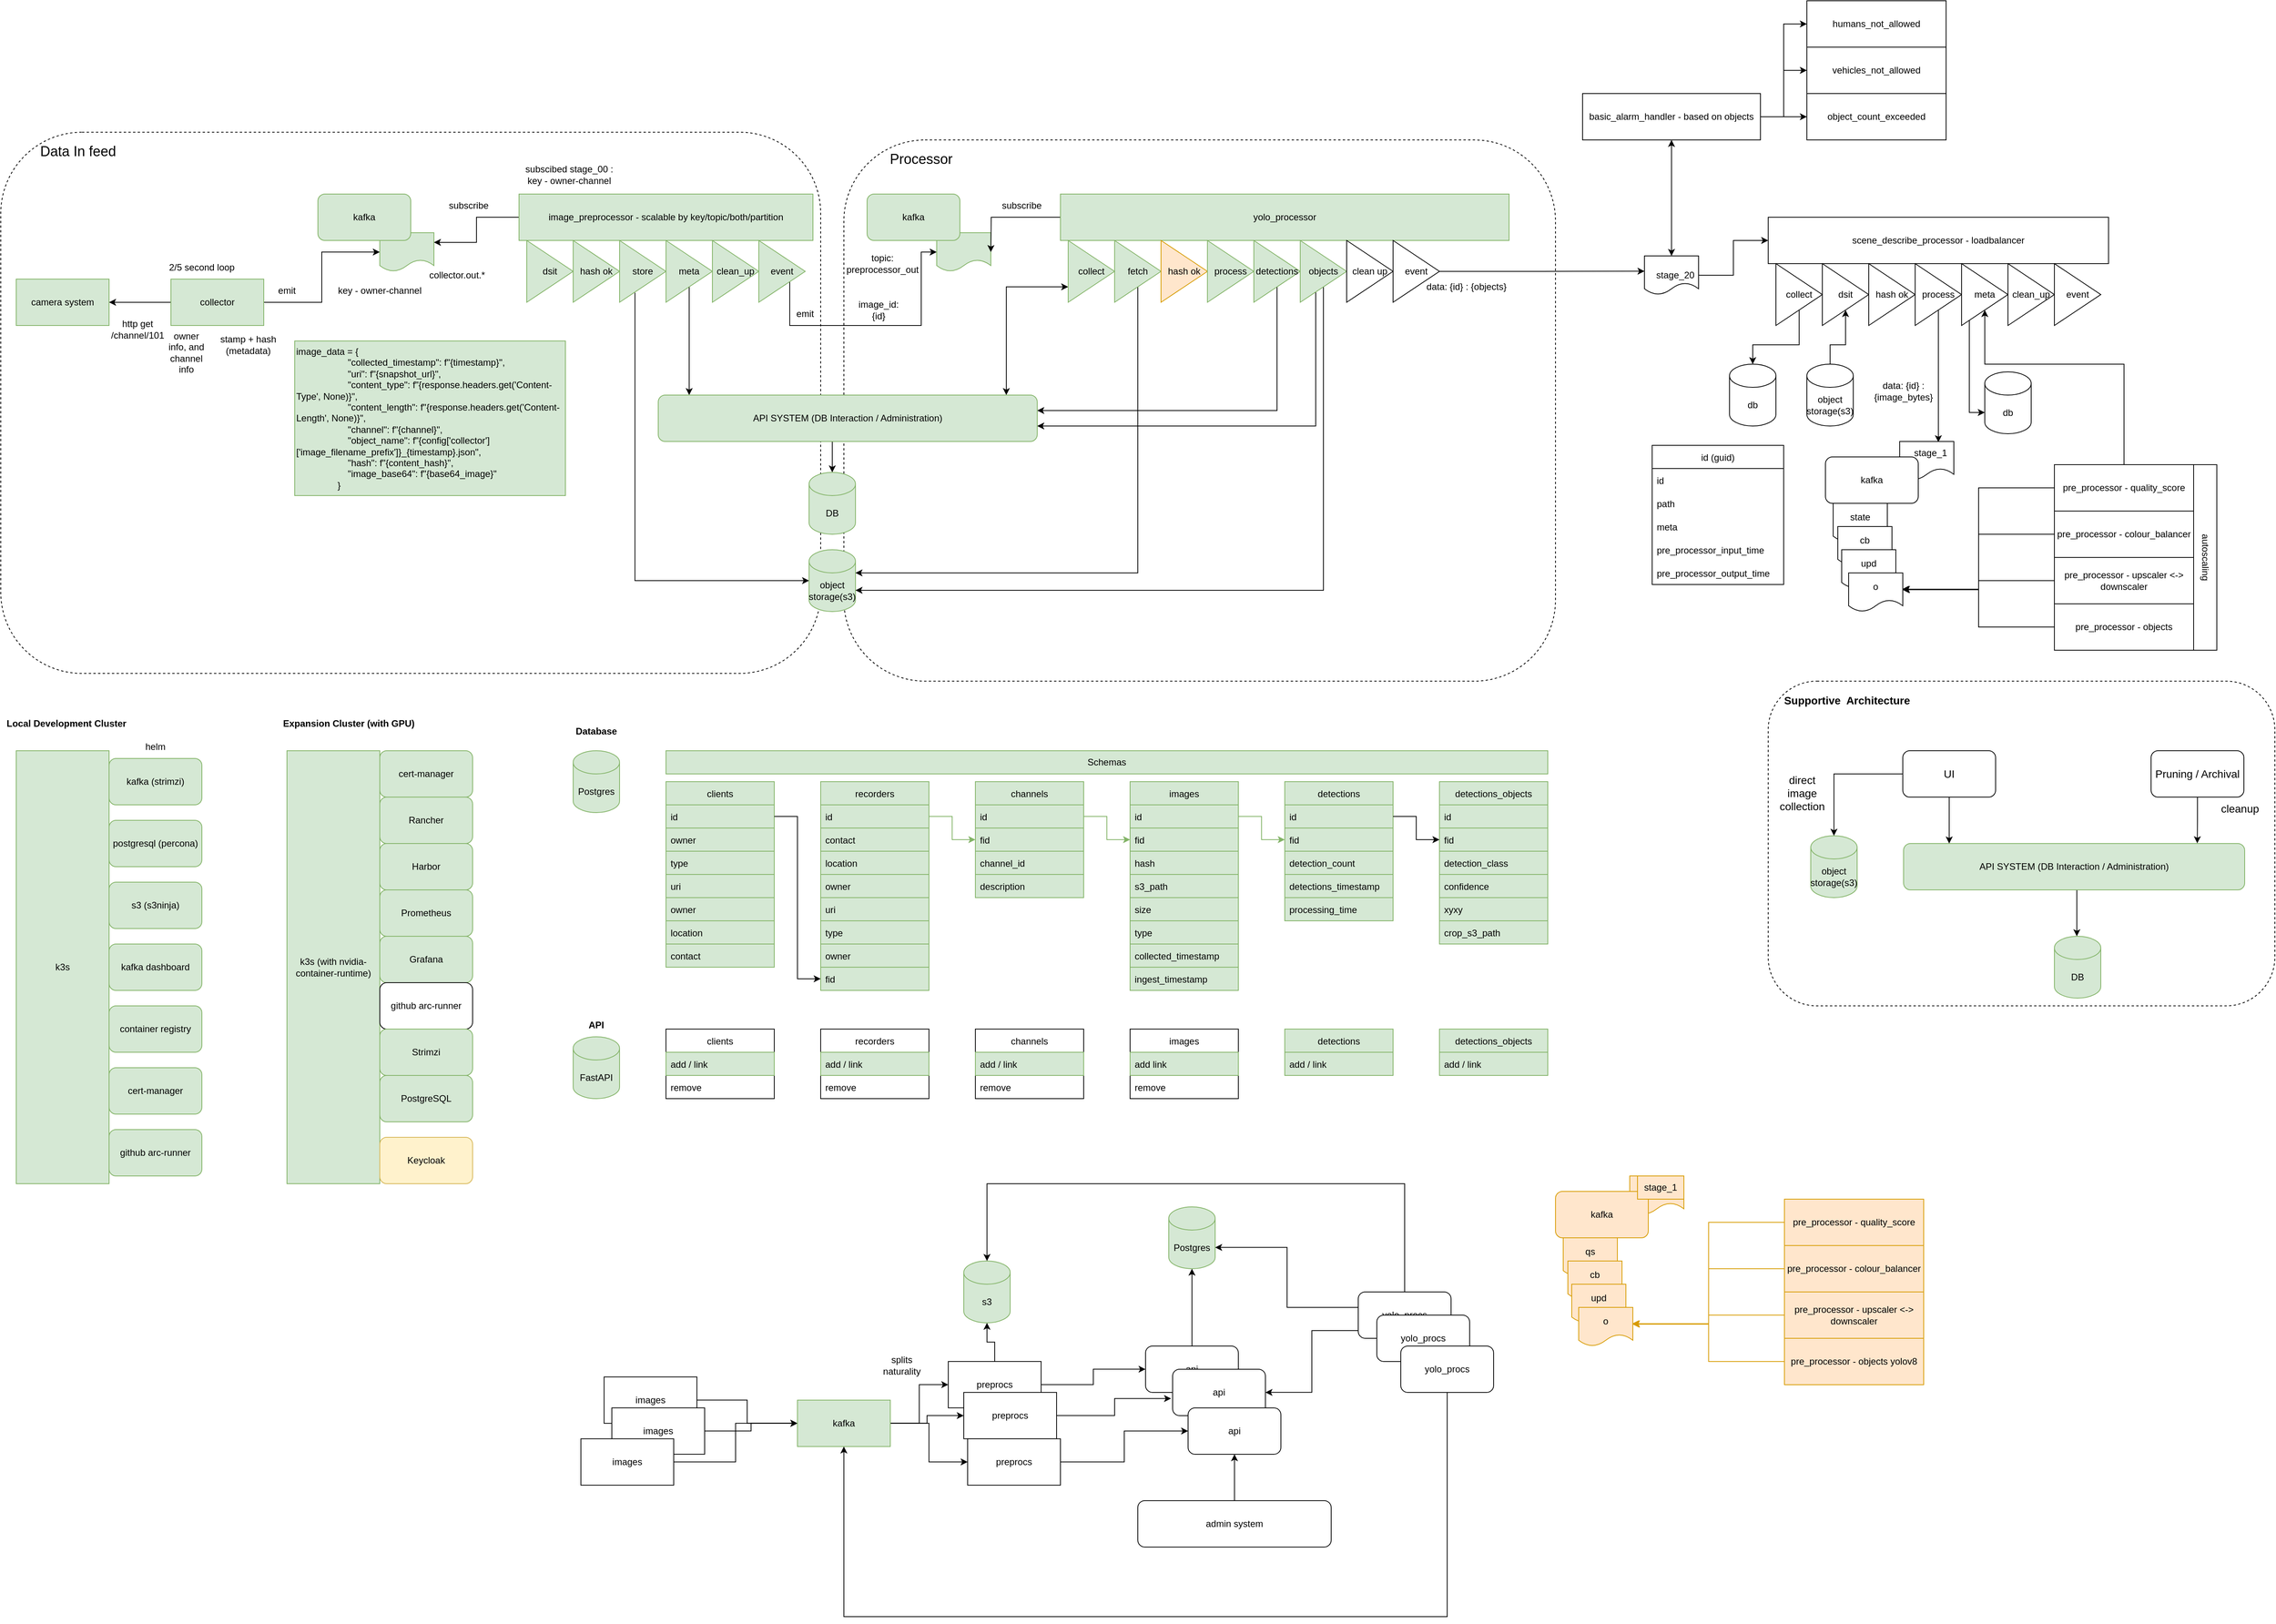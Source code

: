 <mxfile version="16.0.2" type="device" pages="2"><diagram id="NYNpLDD6XTJ0mbs3w5XI" name="Overall Flow"><mxGraphModel dx="939" dy="2806" grid="1" gridSize="10" guides="1" tooltips="1" connect="1" arrows="1" fold="1" page="1" pageScale="1" pageWidth="1100" pageHeight="2200" math="0" shadow="0"><root><mxCell id="0"/><mxCell id="1" parent="0"/><mxCell id="l94Vq0lMNg_ls3m0yDhC-35" value="" style="rounded=1;whiteSpace=wrap;html=1;fontSize=14;dashed=1;fillColor=none;" vertex="1" parent="1"><mxGeometry x="2305" y="670" width="655" height="420" as="geometry"/></mxCell><mxCell id="vxTMjlAaX9RUapmEniUb-170" value="" style="rounded=1;whiteSpace=wrap;html=1;fontSize=18;fillColor=none;dashed=1;" parent="1" vertex="1"><mxGeometry x="1110" y="-30" width="920" height="700" as="geometry"/></mxCell><mxCell id="vxTMjlAaX9RUapmEniUb-70" value="" style="rounded=1;whiteSpace=wrap;html=1;fontSize=18;fillColor=none;dashed=1;" parent="1" vertex="1"><mxGeometry x="20" y="-40" width="1060" height="700" as="geometry"/></mxCell><mxCell id="vxTMjlAaX9RUapmEniUb-17" value="" style="shape=document;whiteSpace=wrap;html=1;boundedLbl=1;fillColor=#d5e8d4;strokeColor=#82b366;" parent="1" vertex="1"><mxGeometry x="510" y="90" width="70" height="50" as="geometry"/></mxCell><mxCell id="vxTMjlAaX9RUapmEniUb-1" value="camera system" style="rounded=0;whiteSpace=wrap;html=1;fillColor=#d5e8d4;strokeColor=#82b366;" parent="1" vertex="1"><mxGeometry x="40" y="150" width="120" height="60" as="geometry"/></mxCell><mxCell id="vxTMjlAaX9RUapmEniUb-3" style="edgeStyle=orthogonalEdgeStyle;rounded=0;orthogonalLoop=1;jettySize=auto;html=1;" parent="1" source="vxTMjlAaX9RUapmEniUb-2" target="vxTMjlAaX9RUapmEniUb-1" edge="1"><mxGeometry relative="1" as="geometry"/></mxCell><mxCell id="vxTMjlAaX9RUapmEniUb-6" style="edgeStyle=orthogonalEdgeStyle;rounded=0;orthogonalLoop=1;jettySize=auto;html=1;entryX=0;entryY=0.5;entryDx=0;entryDy=0;" parent="1" source="vxTMjlAaX9RUapmEniUb-2" target="vxTMjlAaX9RUapmEniUb-17" edge="1"><mxGeometry relative="1" as="geometry"/></mxCell><mxCell id="vxTMjlAaX9RUapmEniUb-2" value="collector" style="rounded=0;whiteSpace=wrap;html=1;fillColor=#d5e8d4;strokeColor=#82b366;" parent="1" vertex="1"><mxGeometry x="240" y="150" width="120" height="60" as="geometry"/></mxCell><mxCell id="vxTMjlAaX9RUapmEniUb-4" value="http get /channel/101" style="text;html=1;strokeColor=none;fillColor=none;align=center;verticalAlign=middle;whiteSpace=wrap;rounded=0;" parent="1" vertex="1"><mxGeometry x="167" y="200" width="60" height="30" as="geometry"/></mxCell><mxCell id="vxTMjlAaX9RUapmEniUb-5" value="kafka" style="rounded=1;whiteSpace=wrap;html=1;fillColor=#d5e8d4;strokeColor=#82b366;" parent="1" vertex="1"><mxGeometry x="430" y="40" width="120" height="60" as="geometry"/></mxCell><mxCell id="vxTMjlAaX9RUapmEniUb-7" value="stamp + hash (metadata)" style="text;html=1;strokeColor=none;fillColor=none;align=center;verticalAlign=middle;whiteSpace=wrap;rounded=0;" parent="1" vertex="1"><mxGeometry x="300" y="220" width="80" height="30" as="geometry"/></mxCell><mxCell id="vxTMjlAaX9RUapmEniUb-8" value="owner info, and channel info" style="text;html=1;strokeColor=none;fillColor=none;align=center;verticalAlign=middle;whiteSpace=wrap;rounded=0;" parent="1" vertex="1"><mxGeometry x="230" y="230" width="60" height="30" as="geometry"/></mxCell><mxCell id="vxTMjlAaX9RUapmEniUb-9" value="2/5 second loop" style="text;html=1;strokeColor=none;fillColor=none;align=center;verticalAlign=middle;whiteSpace=wrap;rounded=0;" parent="1" vertex="1"><mxGeometry x="230" y="120" width="100" height="30" as="geometry"/></mxCell><mxCell id="vxTMjlAaX9RUapmEniUb-10" value="emit" style="text;html=1;strokeColor=none;fillColor=none;align=center;verticalAlign=middle;whiteSpace=wrap;rounded=0;" parent="1" vertex="1"><mxGeometry x="360" y="150" width="60" height="30" as="geometry"/></mxCell><mxCell id="vxTMjlAaX9RUapmEniUb-11" value="key - owner-channel" style="text;html=1;strokeColor=none;fillColor=none;align=center;verticalAlign=middle;whiteSpace=wrap;rounded=0;" parent="1" vertex="1"><mxGeometry x="445" y="150" width="130" height="30" as="geometry"/></mxCell><mxCell id="vxTMjlAaX9RUapmEniUb-16" style="edgeStyle=orthogonalEdgeStyle;rounded=0;orthogonalLoop=1;jettySize=auto;html=1;entryX=1;entryY=0.25;entryDx=0;entryDy=0;" parent="1" source="vxTMjlAaX9RUapmEniUb-15" target="vxTMjlAaX9RUapmEniUb-17" edge="1"><mxGeometry relative="1" as="geometry"><mxPoint x="600" y="70" as="targetPoint"/></mxGeometry></mxCell><mxCell id="vxTMjlAaX9RUapmEniUb-15" value="image_preprocessor - scalable by key/topic/both/partition" style="rounded=0;whiteSpace=wrap;html=1;fillColor=#d5e8d4;strokeColor=#82b366;" parent="1" vertex="1"><mxGeometry x="690" y="40" width="380" height="60" as="geometry"/></mxCell><mxCell id="vxTMjlAaX9RUapmEniUb-18" value="subscibed stage_00 : key - owner-channel" style="text;html=1;strokeColor=none;fillColor=none;align=center;verticalAlign=middle;whiteSpace=wrap;rounded=0;" parent="1" vertex="1"><mxGeometry x="690" width="130" height="30" as="geometry"/></mxCell><mxCell id="vxTMjlAaX9RUapmEniUb-21" value="dsit" style="triangle;whiteSpace=wrap;html=1;fillColor=#d5e8d4;strokeColor=#82b366;" parent="1" vertex="1"><mxGeometry x="700" y="100" width="60" height="80" as="geometry"/></mxCell><mxCell id="vxTMjlAaX9RUapmEniUb-22" value="hash ok" style="triangle;whiteSpace=wrap;html=1;fillColor=#d5e8d4;strokeColor=#82b366;" parent="1" vertex="1"><mxGeometry x="760" y="100" width="60" height="80" as="geometry"/></mxCell><mxCell id="vxTMjlAaX9RUapmEniUb-85" style="edgeStyle=orthogonalEdgeStyle;rounded=0;orthogonalLoop=1;jettySize=auto;html=1;fontSize=18;exitX=0.332;exitY=0.846;exitDx=0;exitDy=0;exitPerimeter=0;" parent="1" source="vxTMjlAaX9RUapmEniUb-23" target="vxTMjlAaX9RUapmEniUb-26" edge="1"><mxGeometry relative="1" as="geometry"><Array as="points"><mxPoint x="840" y="540"/></Array></mxGeometry></mxCell><mxCell id="vxTMjlAaX9RUapmEniUb-23" value="store" style="triangle;whiteSpace=wrap;html=1;fillColor=#d5e8d4;strokeColor=#82b366;" parent="1" vertex="1"><mxGeometry x="820" y="100" width="60" height="80" as="geometry"/></mxCell><mxCell id="vxTMjlAaX9RUapmEniUb-84" style="edgeStyle=orthogonalEdgeStyle;rounded=0;orthogonalLoop=1;jettySize=auto;html=1;fontSize=18;" parent="1" source="vxTMjlAaX9RUapmEniUb-24" target="pFkGBHNiNRHmOIC7wv1z-79" edge="1"><mxGeometry relative="1" as="geometry"><mxPoint x="910.048" y="205" as="targetPoint"/><Array as="points"><mxPoint x="910" y="270"/><mxPoint x="910" y="270"/></Array></mxGeometry></mxCell><mxCell id="vxTMjlAaX9RUapmEniUb-24" value="meta" style="triangle;whiteSpace=wrap;html=1;fillColor=#d5e8d4;strokeColor=#82b366;" parent="1" vertex="1"><mxGeometry x="880" y="100" width="60" height="80" as="geometry"/></mxCell><mxCell id="vxTMjlAaX9RUapmEniUb-26" value="object storage(s3)" style="shape=cylinder3;whiteSpace=wrap;html=1;boundedLbl=1;backgroundOutline=1;size=15;fillColor=#d5e8d4;strokeColor=#82b366;" parent="1" vertex="1"><mxGeometry x="1065" y="500" width="60" height="80" as="geometry"/></mxCell><mxCell id="vxTMjlAaX9RUapmEniUb-33" value="clean_up" style="triangle;whiteSpace=wrap;html=1;fillColor=#d5e8d4;strokeColor=#82b366;" parent="1" vertex="1"><mxGeometry x="940" y="100" width="60" height="80" as="geometry"/></mxCell><mxCell id="vxTMjlAaX9RUapmEniUb-52" value="Data In feed" style="text;html=1;strokeColor=none;fillColor=none;align=center;verticalAlign=middle;whiteSpace=wrap;rounded=0;fontSize=18;" parent="1" vertex="1"><mxGeometry x="60" y="-30" width="120" height="30" as="geometry"/></mxCell><mxCell id="vxTMjlAaX9RUapmEniUb-59" style="edgeStyle=orthogonalEdgeStyle;rounded=0;orthogonalLoop=1;jettySize=auto;html=1;entryX=0;entryY=0.5;entryDx=0;entryDy=0;" parent="1" source="vxTMjlAaX9RUapmEniUb-55" target="vxTMjlAaX9RUapmEniUb-56" edge="1"><mxGeometry relative="1" as="geometry"><Array as="points"><mxPoint x="1040" y="210"/><mxPoint x="1210" y="210"/><mxPoint x="1210" y="115"/></Array></mxGeometry></mxCell><mxCell id="vxTMjlAaX9RUapmEniUb-55" value="event" style="triangle;whiteSpace=wrap;html=1;fillColor=#d5e8d4;strokeColor=#82b366;" parent="1" vertex="1"><mxGeometry x="1000" y="100" width="60" height="80" as="geometry"/></mxCell><mxCell id="vxTMjlAaX9RUapmEniUb-56" value="" style="shape=document;whiteSpace=wrap;html=1;boundedLbl=1;fillColor=#d5e8d4;strokeColor=#82b366;" parent="1" vertex="1"><mxGeometry x="1230" y="90" width="70" height="50" as="geometry"/></mxCell><mxCell id="vxTMjlAaX9RUapmEniUb-57" value="kafka" style="rounded=1;whiteSpace=wrap;html=1;fillColor=#d5e8d4;strokeColor=#82b366;" parent="1" vertex="1"><mxGeometry x="1140" y="40" width="120" height="60" as="geometry"/></mxCell><mxCell id="vxTMjlAaX9RUapmEniUb-60" value="emit" style="text;html=1;strokeColor=none;fillColor=none;align=center;verticalAlign=middle;whiteSpace=wrap;rounded=0;" parent="1" vertex="1"><mxGeometry x="1030" y="180" width="60" height="30" as="geometry"/></mxCell><mxCell id="vxTMjlAaX9RUapmEniUb-65" value="image_id: {id}" style="text;html=1;strokeColor=none;fillColor=none;align=center;verticalAlign=middle;whiteSpace=wrap;rounded=0;" parent="1" vertex="1"><mxGeometry x="1125" y="175" width="60" height="30" as="geometry"/></mxCell><mxCell id="pFkGBHNiNRHmOIC7wv1z-82" style="edgeStyle=orthogonalEdgeStyle;rounded=0;orthogonalLoop=1;jettySize=auto;html=1;entryX=1;entryY=0.5;entryDx=0;entryDy=0;" parent="1" source="vxTMjlAaX9RUapmEniUb-76" edge="1"><mxGeometry relative="1" as="geometry"><mxPoint x="1300" y="115" as="targetPoint"/></mxGeometry></mxCell><mxCell id="vxTMjlAaX9RUapmEniUb-76" value="yolo_processor" style="rounded=0;whiteSpace=wrap;html=1;fillColor=#d5e8d4;strokeColor=#82b366;" parent="1" vertex="1"><mxGeometry x="1390" y="40" width="580" height="60" as="geometry"/></mxCell><mxCell id="-dmiCpk1YHEUZXaUJM-Y-29" style="edgeStyle=orthogonalEdgeStyle;rounded=0;orthogonalLoop=1;jettySize=auto;html=1;" parent="1" source="vxTMjlAaX9RUapmEniUb-87" edge="1"><mxGeometry relative="1" as="geometry"><mxPoint x="1125" y="530" as="targetPoint"/><Array as="points"><mxPoint x="1490" y="530"/><mxPoint x="1125" y="530"/></Array></mxGeometry></mxCell><mxCell id="vxTMjlAaX9RUapmEniUb-87" value="fetch" style="triangle;whiteSpace=wrap;html=1;fillColor=#d5e8d4;strokeColor=#82b366;" parent="1" vertex="1"><mxGeometry x="1460" y="100" width="60" height="80" as="geometry"/></mxCell><mxCell id="vxTMjlAaX9RUapmEniUb-88" value="hash ok" style="triangle;whiteSpace=wrap;html=1;fillColor=#ffe6cc;strokeColor=#d79b00;" parent="1" vertex="1"><mxGeometry x="1520" y="100" width="60" height="80" as="geometry"/></mxCell><mxCell id="vxTMjlAaX9RUapmEniUb-89" value="process" style="triangle;whiteSpace=wrap;html=1;fillColor=#d5e8d4;strokeColor=#82b366;" parent="1" vertex="1"><mxGeometry x="1580" y="100" width="60" height="80" as="geometry"/></mxCell><mxCell id="vxTMjlAaX9RUapmEniUb-127" style="edgeStyle=orthogonalEdgeStyle;rounded=0;orthogonalLoop=1;jettySize=auto;html=1;fontSize=18;startArrow=none;startFill=0;endArrow=classic;endFill=1;" parent="1" source="vxTMjlAaX9RUapmEniUb-90" edge="1"><mxGeometry relative="1" as="geometry"><Array as="points"><mxPoint x="1670" y="320"/><mxPoint x="1360" y="320"/></Array><mxPoint x="1360" y="320" as="targetPoint"/></mxGeometry></mxCell><mxCell id="vxTMjlAaX9RUapmEniUb-90" value="detections" style="triangle;whiteSpace=wrap;html=1;fillColor=#d5e8d4;strokeColor=#82b366;" parent="1" vertex="1"><mxGeometry x="1640" y="100" width="60" height="80" as="geometry"/></mxCell><mxCell id="-dmiCpk1YHEUZXaUJM-Y-27" style="edgeStyle=orthogonalEdgeStyle;rounded=0;orthogonalLoop=1;jettySize=auto;html=1;entryX=1.002;entryY=0.672;entryDx=0;entryDy=0;entryPerimeter=0;" parent="1" source="vxTMjlAaX9RUapmEniUb-91" target="pFkGBHNiNRHmOIC7wv1z-79" edge="1"><mxGeometry relative="1" as="geometry"><Array as="points"><mxPoint x="1720" y="340"/><mxPoint x="1360" y="340"/></Array></mxGeometry></mxCell><mxCell id="-dmiCpk1YHEUZXaUJM-Y-28" style="edgeStyle=orthogonalEdgeStyle;rounded=0;orthogonalLoop=1;jettySize=auto;html=1;entryX=1;entryY=0;entryDx=0;entryDy=52.5;entryPerimeter=0;" parent="1" source="vxTMjlAaX9RUapmEniUb-91" target="vxTMjlAaX9RUapmEniUb-26" edge="1"><mxGeometry relative="1" as="geometry"><mxPoint x="1125" y="600" as="targetPoint"/><Array as="points"><mxPoint x="1730" y="553"/></Array></mxGeometry></mxCell><mxCell id="vxTMjlAaX9RUapmEniUb-91" value="objects" style="triangle;whiteSpace=wrap;html=1;fillColor=#d5e8d4;strokeColor=#82b366;" parent="1" vertex="1"><mxGeometry x="1700" y="100" width="60" height="80" as="geometry"/></mxCell><mxCell id="vxTMjlAaX9RUapmEniUb-172" style="edgeStyle=orthogonalEdgeStyle;rounded=0;orthogonalLoop=1;jettySize=auto;html=1;fontSize=18;startArrow=classic;startFill=1;endArrow=classic;endFill=1;exitX=0.5;exitY=0;exitDx=0;exitDy=0;" parent="1" source="vxTMjlAaX9RUapmEniUb-128" target="vxTMjlAaX9RUapmEniUb-173" edge="1"><mxGeometry relative="1" as="geometry"><mxPoint x="2075" y="-20" as="targetPoint"/></mxGeometry></mxCell><mxCell id="vxTMjlAaX9RUapmEniUb-174" style="edgeStyle=orthogonalEdgeStyle;rounded=0;orthogonalLoop=1;jettySize=auto;html=1;fontSize=18;startArrow=none;startFill=0;endArrow=classic;endFill=1;entryX=0.001;entryY=0.395;entryDx=0;entryDy=0;entryPerimeter=0;" parent="1" source="vxTMjlAaX9RUapmEniUb-92" target="vxTMjlAaX9RUapmEniUb-128" edge="1"><mxGeometry relative="1" as="geometry"><Array as="points"/><mxPoint x="2120" y="140" as="targetPoint"/></mxGeometry></mxCell><mxCell id="vxTMjlAaX9RUapmEniUb-92" value="event" style="triangle;whiteSpace=wrap;html=1;" parent="1" vertex="1"><mxGeometry x="1820" y="100" width="60" height="80" as="geometry"/></mxCell><mxCell id="vxTMjlAaX9RUapmEniUb-96" style="edgeStyle=orthogonalEdgeStyle;rounded=0;orthogonalLoop=1;jettySize=auto;html=1;fontSize=18;startArrow=classic;startFill=1;" parent="1" source="vxTMjlAaX9RUapmEniUb-93" target="pFkGBHNiNRHmOIC7wv1z-79" edge="1"><mxGeometry relative="1" as="geometry"><mxPoint x="1370.048" y="230" as="targetPoint"/><Array as="points"><mxPoint x="1320" y="160"/></Array></mxGeometry></mxCell><mxCell id="vxTMjlAaX9RUapmEniUb-93" value="collect" style="triangle;whiteSpace=wrap;html=1;fillColor=#d5e8d4;strokeColor=#82b366;" parent="1" vertex="1"><mxGeometry x="1400" y="100" width="60" height="80" as="geometry"/></mxCell><mxCell id="vxTMjlAaX9RUapmEniUb-98" value="" style="shape=document;whiteSpace=wrap;html=1;boundedLbl=1;fillColor=#ffe6cc;strokeColor=#d79b00;" parent="1" vertex="1"><mxGeometry x="2126" y="1310" width="70" height="50" as="geometry"/></mxCell><mxCell id="vxTMjlAaX9RUapmEniUb-99" value="kafka" style="rounded=1;whiteSpace=wrap;html=1;fillColor=#ffe6cc;strokeColor=#d79b00;" parent="1" vertex="1"><mxGeometry x="2030" y="1330" width="120" height="60" as="geometry"/></mxCell><mxCell id="vxTMjlAaX9RUapmEniUb-100" value="stage_1" style="text;html=1;strokeColor=#d79b00;fillColor=#ffe6cc;align=center;verticalAlign=middle;whiteSpace=wrap;rounded=0;" parent="1" vertex="1"><mxGeometry x="2136" y="1310" width="60" height="30" as="geometry"/></mxCell><mxCell id="vxTMjlAaX9RUapmEniUb-122" style="edgeStyle=orthogonalEdgeStyle;rounded=0;orthogonalLoop=1;jettySize=auto;html=1;entryX=1.003;entryY=0.426;entryDx=0;entryDy=0;entryPerimeter=0;fontSize=18;fillColor=#ffe6cc;strokeColor=#d79b00;" parent="1" source="vxTMjlAaX9RUapmEniUb-103" target="vxTMjlAaX9RUapmEniUb-121" edge="1"><mxGeometry relative="1" as="geometry"/></mxCell><mxCell id="vxTMjlAaX9RUapmEniUb-103" value="pre_processor - quality_score" style="rounded=0;whiteSpace=wrap;html=1;fillColor=#ffe6cc;strokeColor=#d79b00;" parent="1" vertex="1"><mxGeometry x="2326" y="1340" width="180" height="60" as="geometry"/></mxCell><mxCell id="vxTMjlAaX9RUapmEniUb-123" style="edgeStyle=orthogonalEdgeStyle;rounded=0;orthogonalLoop=1;jettySize=auto;html=1;entryX=0.996;entryY=0.435;entryDx=0;entryDy=0;entryPerimeter=0;fontSize=18;fillColor=#ffe6cc;strokeColor=#d79b00;" parent="1" source="vxTMjlAaX9RUapmEniUb-104" target="vxTMjlAaX9RUapmEniUb-121" edge="1"><mxGeometry relative="1" as="geometry"/></mxCell><mxCell id="vxTMjlAaX9RUapmEniUb-104" value="pre_processor - colour_balancer" style="rounded=0;whiteSpace=wrap;html=1;fillColor=#ffe6cc;strokeColor=#d79b00;" parent="1" vertex="1"><mxGeometry x="2326" y="1400" width="180" height="60" as="geometry"/></mxCell><mxCell id="vxTMjlAaX9RUapmEniUb-124" style="edgeStyle=orthogonalEdgeStyle;rounded=0;orthogonalLoop=1;jettySize=auto;html=1;entryX=0.983;entryY=0.426;entryDx=0;entryDy=0;entryPerimeter=0;fontSize=18;fillColor=#ffe6cc;strokeColor=#d79b00;" parent="1" source="vxTMjlAaX9RUapmEniUb-105" target="vxTMjlAaX9RUapmEniUb-121" edge="1"><mxGeometry relative="1" as="geometry"/></mxCell><mxCell id="vxTMjlAaX9RUapmEniUb-105" value="pre_processor - upscaler &amp;lt;-&amp;gt; downscaler" style="rounded=0;whiteSpace=wrap;html=1;fillColor=#ffe6cc;strokeColor=#d79b00;" parent="1" vertex="1"><mxGeometry x="2326" y="1460" width="180" height="60" as="geometry"/></mxCell><mxCell id="vxTMjlAaX9RUapmEniUb-125" style="edgeStyle=orthogonalEdgeStyle;rounded=0;orthogonalLoop=1;jettySize=auto;html=1;entryX=0.983;entryY=0.426;entryDx=0;entryDy=0;entryPerimeter=0;fontSize=18;fillColor=#ffe6cc;strokeColor=#d79b00;" parent="1" source="vxTMjlAaX9RUapmEniUb-107" target="vxTMjlAaX9RUapmEniUb-121" edge="1"><mxGeometry relative="1" as="geometry"/></mxCell><mxCell id="vxTMjlAaX9RUapmEniUb-107" value="pre_processor - objects yolov8" style="rounded=0;whiteSpace=wrap;html=1;fillColor=#ffe6cc;strokeColor=#d79b00;" parent="1" vertex="1"><mxGeometry x="2326" y="1520" width="180" height="60" as="geometry"/></mxCell><mxCell id="vxTMjlAaX9RUapmEniUb-118" value="qs" style="shape=document;whiteSpace=wrap;html=1;boundedLbl=1;fillColor=#ffe6cc;strokeColor=#d79b00;" parent="1" vertex="1"><mxGeometry x="2040" y="1390" width="70" height="50" as="geometry"/></mxCell><mxCell id="vxTMjlAaX9RUapmEniUb-119" value="cb" style="shape=document;whiteSpace=wrap;html=1;boundedLbl=1;fillColor=#ffe6cc;strokeColor=#d79b00;" parent="1" vertex="1"><mxGeometry x="2046" y="1420" width="70" height="50" as="geometry"/></mxCell><mxCell id="vxTMjlAaX9RUapmEniUb-120" value="upd" style="shape=document;whiteSpace=wrap;html=1;boundedLbl=1;fillColor=#ffe6cc;strokeColor=#d79b00;" parent="1" vertex="1"><mxGeometry x="2051" y="1450" width="70" height="50" as="geometry"/></mxCell><mxCell id="vxTMjlAaX9RUapmEniUb-121" value="o" style="shape=document;whiteSpace=wrap;html=1;boundedLbl=1;fillColor=#ffe6cc;strokeColor=#d79b00;" parent="1" vertex="1"><mxGeometry x="2060" y="1480" width="70" height="50" as="geometry"/></mxCell><mxCell id="vxTMjlAaX9RUapmEniUb-128" value="" style="shape=document;whiteSpace=wrap;html=1;boundedLbl=1;" parent="1" vertex="1"><mxGeometry x="2145" y="120" width="70" height="50" as="geometry"/></mxCell><mxCell id="vxTMjlAaX9RUapmEniUb-129" style="edgeStyle=orthogonalEdgeStyle;rounded=0;orthogonalLoop=1;jettySize=auto;html=1;fontSize=18;" parent="1" source="vxTMjlAaX9RUapmEniUb-130" target="vxTMjlAaX9RUapmEniUb-131" edge="1"><mxGeometry relative="1" as="geometry"/></mxCell><mxCell id="vxTMjlAaX9RUapmEniUb-130" value="stage_20" style="text;html=1;strokeColor=none;fillColor=none;align=center;verticalAlign=middle;whiteSpace=wrap;rounded=0;" parent="1" vertex="1"><mxGeometry x="2155" y="130" width="60" height="30" as="geometry"/></mxCell><mxCell id="vxTMjlAaX9RUapmEniUb-131" value="scene_describe_processor - loadbalancer" style="rounded=0;whiteSpace=wrap;html=1;" parent="1" vertex="1"><mxGeometry x="2305" y="70" width="440" height="60" as="geometry"/></mxCell><mxCell id="vxTMjlAaX9RUapmEniUb-132" value="db" style="shape=cylinder3;whiteSpace=wrap;html=1;boundedLbl=1;backgroundOutline=1;size=15;" parent="1" vertex="1"><mxGeometry x="2255" y="260" width="60" height="80" as="geometry"/></mxCell><mxCell id="vxTMjlAaX9RUapmEniUb-133" value="object storage(s3)" style="shape=cylinder3;whiteSpace=wrap;html=1;boundedLbl=1;backgroundOutline=1;size=15;" parent="1" vertex="1"><mxGeometry x="2355" y="260" width="60" height="80" as="geometry"/></mxCell><mxCell id="vxTMjlAaX9RUapmEniUb-134" value="id (guid)" style="swimlane;fontStyle=0;childLayout=stackLayout;horizontal=1;startSize=30;horizontalStack=0;resizeParent=1;resizeParentMax=0;resizeLast=0;collapsible=1;marginBottom=0;" parent="1" vertex="1"><mxGeometry x="2155" y="365" width="170" height="180" as="geometry"><mxRectangle x="680" y="360" width="80" height="30" as="alternateBounds"/></mxGeometry></mxCell><mxCell id="vxTMjlAaX9RUapmEniUb-135" value="id" style="text;strokeColor=none;fillColor=none;align=left;verticalAlign=middle;spacingLeft=4;spacingRight=4;overflow=hidden;points=[[0,0.5],[1,0.5]];portConstraint=eastwest;rotatable=0;" parent="vxTMjlAaX9RUapmEniUb-134" vertex="1"><mxGeometry y="30" width="170" height="30" as="geometry"/></mxCell><mxCell id="vxTMjlAaX9RUapmEniUb-136" value="path" style="text;strokeColor=none;fillColor=none;align=left;verticalAlign=middle;spacingLeft=4;spacingRight=4;overflow=hidden;points=[[0,0.5],[1,0.5]];portConstraint=eastwest;rotatable=0;" parent="vxTMjlAaX9RUapmEniUb-134" vertex="1"><mxGeometry y="60" width="170" height="30" as="geometry"/></mxCell><mxCell id="vxTMjlAaX9RUapmEniUb-137" value="meta" style="text;strokeColor=none;fillColor=none;align=left;verticalAlign=middle;spacingLeft=4;spacingRight=4;overflow=hidden;points=[[0,0.5],[1,0.5]];portConstraint=eastwest;rotatable=0;" parent="vxTMjlAaX9RUapmEniUb-134" vertex="1"><mxGeometry y="90" width="170" height="30" as="geometry"/></mxCell><mxCell id="vxTMjlAaX9RUapmEniUb-138" value="pre_processor_input_time" style="text;strokeColor=none;fillColor=none;align=left;verticalAlign=middle;spacingLeft=4;spacingRight=4;overflow=hidden;points=[[0,0.5],[1,0.5]];portConstraint=eastwest;rotatable=0;" parent="vxTMjlAaX9RUapmEniUb-134" vertex="1"><mxGeometry y="120" width="170" height="30" as="geometry"/></mxCell><mxCell id="vxTMjlAaX9RUapmEniUb-139" value="pre_processor_output_time" style="text;strokeColor=none;fillColor=none;align=left;verticalAlign=middle;spacingLeft=4;spacingRight=4;overflow=hidden;points=[[0,0.5],[1,0.5]];portConstraint=eastwest;rotatable=0;" parent="vxTMjlAaX9RUapmEniUb-134" vertex="1"><mxGeometry y="150" width="170" height="30" as="geometry"/></mxCell><mxCell id="vxTMjlAaX9RUapmEniUb-140" style="edgeStyle=orthogonalEdgeStyle;rounded=0;orthogonalLoop=1;jettySize=auto;html=1;fontSize=18;startArrow=classic;startFill=1;endArrow=none;endFill=0;" parent="1" source="vxTMjlAaX9RUapmEniUb-141" target="vxTMjlAaX9RUapmEniUb-133" edge="1"><mxGeometry relative="1" as="geometry"/></mxCell><mxCell id="vxTMjlAaX9RUapmEniUb-141" value="dsit" style="triangle;whiteSpace=wrap;html=1;" parent="1" vertex="1"><mxGeometry x="2375" y="130" width="60" height="80" as="geometry"/></mxCell><mxCell id="vxTMjlAaX9RUapmEniUb-142" value="hash ok" style="triangle;whiteSpace=wrap;html=1;" parent="1" vertex="1"><mxGeometry x="2435" y="130" width="60" height="80" as="geometry"/></mxCell><mxCell id="vxTMjlAaX9RUapmEniUb-143" style="edgeStyle=orthogonalEdgeStyle;rounded=0;orthogonalLoop=1;jettySize=auto;html=1;fontSize=18;" parent="1" source="vxTMjlAaX9RUapmEniUb-144" edge="1"><mxGeometry relative="1" as="geometry"><mxPoint x="2525" y="361" as="targetPoint"/><Array as="points"><mxPoint x="2525" y="361"/></Array></mxGeometry></mxCell><mxCell id="vxTMjlAaX9RUapmEniUb-144" value="process" style="triangle;whiteSpace=wrap;html=1;" parent="1" vertex="1"><mxGeometry x="2495" y="130" width="60" height="80" as="geometry"/></mxCell><mxCell id="vxTMjlAaX9RUapmEniUb-145" style="edgeStyle=orthogonalEdgeStyle;rounded=0;orthogonalLoop=1;jettySize=auto;html=1;entryX=0;entryY=0;entryDx=0;entryDy=52.5;entryPerimeter=0;fontSize=18;startArrow=none;startFill=0;endArrow=classic;endFill=1;" parent="1" source="vxTMjlAaX9RUapmEniUb-146" target="vxTMjlAaX9RUapmEniUb-169" edge="1"><mxGeometry relative="1" as="geometry"><Array as="points"><mxPoint x="2565" y="322"/></Array></mxGeometry></mxCell><mxCell id="vxTMjlAaX9RUapmEniUb-146" value="meta" style="triangle;whiteSpace=wrap;html=1;" parent="1" vertex="1"><mxGeometry x="2555" y="130" width="60" height="80" as="geometry"/></mxCell><mxCell id="vxTMjlAaX9RUapmEniUb-147" value="clean_up" style="triangle;whiteSpace=wrap;html=1;" parent="1" vertex="1"><mxGeometry x="2615" y="130" width="60" height="80" as="geometry"/></mxCell><mxCell id="vxTMjlAaX9RUapmEniUb-148" value="event" style="triangle;whiteSpace=wrap;html=1;" parent="1" vertex="1"><mxGeometry x="2675" y="130" width="60" height="80" as="geometry"/></mxCell><mxCell id="vxTMjlAaX9RUapmEniUb-149" style="edgeStyle=orthogonalEdgeStyle;rounded=0;orthogonalLoop=1;jettySize=auto;html=1;fontSize=18;" parent="1" source="vxTMjlAaX9RUapmEniUb-150" target="vxTMjlAaX9RUapmEniUb-132" edge="1"><mxGeometry relative="1" as="geometry"/></mxCell><mxCell id="vxTMjlAaX9RUapmEniUb-150" value="collect" style="triangle;whiteSpace=wrap;html=1;" parent="1" vertex="1"><mxGeometry x="2315" y="130" width="60" height="80" as="geometry"/></mxCell><mxCell id="vxTMjlAaX9RUapmEniUb-151" value="" style="shape=document;whiteSpace=wrap;html=1;boundedLbl=1;" parent="1" vertex="1"><mxGeometry x="2475" y="360" width="70" height="50" as="geometry"/></mxCell><mxCell id="vxTMjlAaX9RUapmEniUb-152" value="kafka" style="rounded=1;whiteSpace=wrap;html=1;" parent="1" vertex="1"><mxGeometry x="2379" y="380" width="120" height="60" as="geometry"/></mxCell><mxCell id="vxTMjlAaX9RUapmEniUb-153" value="stage_1" style="text;html=1;strokeColor=none;fillColor=none;align=center;verticalAlign=middle;whiteSpace=wrap;rounded=0;" parent="1" vertex="1"><mxGeometry x="2485" y="360" width="60" height="30" as="geometry"/></mxCell><mxCell id="vxTMjlAaX9RUapmEniUb-154" style="edgeStyle=orthogonalEdgeStyle;rounded=0;orthogonalLoop=1;jettySize=auto;html=1;entryX=0.5;entryY=1;entryDx=0;entryDy=0;fontSize=18;" parent="1" source="vxTMjlAaX9RUapmEniUb-156" target="vxTMjlAaX9RUapmEniUb-146" edge="1"><mxGeometry relative="1" as="geometry"><Array as="points"><mxPoint x="2765" y="260"/><mxPoint x="2585" y="260"/></Array></mxGeometry></mxCell><mxCell id="vxTMjlAaX9RUapmEniUb-155" style="edgeStyle=orthogonalEdgeStyle;rounded=0;orthogonalLoop=1;jettySize=auto;html=1;entryX=1.003;entryY=0.426;entryDx=0;entryDy=0;entryPerimeter=0;fontSize=18;" parent="1" source="vxTMjlAaX9RUapmEniUb-156" target="vxTMjlAaX9RUapmEniUb-168" edge="1"><mxGeometry relative="1" as="geometry"/></mxCell><mxCell id="vxTMjlAaX9RUapmEniUb-156" value="pre_processor - quality_score" style="rounded=0;whiteSpace=wrap;html=1;" parent="1" vertex="1"><mxGeometry x="2675" y="390" width="180" height="60" as="geometry"/></mxCell><mxCell id="vxTMjlAaX9RUapmEniUb-157" style="edgeStyle=orthogonalEdgeStyle;rounded=0;orthogonalLoop=1;jettySize=auto;html=1;entryX=0.996;entryY=0.435;entryDx=0;entryDy=0;entryPerimeter=0;fontSize=18;" parent="1" source="vxTMjlAaX9RUapmEniUb-158" target="vxTMjlAaX9RUapmEniUb-168" edge="1"><mxGeometry relative="1" as="geometry"/></mxCell><mxCell id="vxTMjlAaX9RUapmEniUb-158" value="pre_processor - colour_balancer" style="rounded=0;whiteSpace=wrap;html=1;" parent="1" vertex="1"><mxGeometry x="2675" y="450" width="180" height="60" as="geometry"/></mxCell><mxCell id="vxTMjlAaX9RUapmEniUb-159" style="edgeStyle=orthogonalEdgeStyle;rounded=0;orthogonalLoop=1;jettySize=auto;html=1;entryX=0.983;entryY=0.426;entryDx=0;entryDy=0;entryPerimeter=0;fontSize=18;" parent="1" source="vxTMjlAaX9RUapmEniUb-160" target="vxTMjlAaX9RUapmEniUb-168" edge="1"><mxGeometry relative="1" as="geometry"/></mxCell><mxCell id="vxTMjlAaX9RUapmEniUb-160" value="pre_processor - upscaler &amp;lt;-&amp;gt; downscaler" style="rounded=0;whiteSpace=wrap;html=1;" parent="1" vertex="1"><mxGeometry x="2675" y="510" width="180" height="60" as="geometry"/></mxCell><mxCell id="vxTMjlAaX9RUapmEniUb-161" style="edgeStyle=orthogonalEdgeStyle;rounded=0;orthogonalLoop=1;jettySize=auto;html=1;entryX=0.983;entryY=0.426;entryDx=0;entryDy=0;entryPerimeter=0;fontSize=18;" parent="1" source="vxTMjlAaX9RUapmEniUb-162" target="vxTMjlAaX9RUapmEniUb-168" edge="1"><mxGeometry relative="1" as="geometry"/></mxCell><mxCell id="vxTMjlAaX9RUapmEniUb-162" value="pre_processor - objects" style="rounded=0;whiteSpace=wrap;html=1;" parent="1" vertex="1"><mxGeometry x="2675" y="570" width="180" height="60" as="geometry"/></mxCell><mxCell id="vxTMjlAaX9RUapmEniUb-163" value="data: {id} : {image_bytes}" style="text;html=1;strokeColor=none;fillColor=none;align=center;verticalAlign=middle;whiteSpace=wrap;rounded=0;" parent="1" vertex="1"><mxGeometry x="2415" y="280" width="130" height="30" as="geometry"/></mxCell><mxCell id="vxTMjlAaX9RUapmEniUb-164" value="autoscaling" style="rounded=0;whiteSpace=wrap;html=1;horizontal=0;verticalAlign=middle;rotation=-180;" parent="1" vertex="1"><mxGeometry x="2855" y="390" width="30" height="240" as="geometry"/></mxCell><mxCell id="vxTMjlAaX9RUapmEniUb-165" value="state" style="shape=document;whiteSpace=wrap;html=1;boundedLbl=1;" parent="1" vertex="1"><mxGeometry x="2389" y="440" width="70" height="50" as="geometry"/></mxCell><mxCell id="vxTMjlAaX9RUapmEniUb-166" value="cb" style="shape=document;whiteSpace=wrap;html=1;boundedLbl=1;" parent="1" vertex="1"><mxGeometry x="2395" y="470" width="70" height="50" as="geometry"/></mxCell><mxCell id="vxTMjlAaX9RUapmEniUb-167" value="upd" style="shape=document;whiteSpace=wrap;html=1;boundedLbl=1;" parent="1" vertex="1"><mxGeometry x="2400" y="500" width="70" height="50" as="geometry"/></mxCell><mxCell id="vxTMjlAaX9RUapmEniUb-168" value="o" style="shape=document;whiteSpace=wrap;html=1;boundedLbl=1;" parent="1" vertex="1"><mxGeometry x="2409" y="530" width="70" height="50" as="geometry"/></mxCell><mxCell id="vxTMjlAaX9RUapmEniUb-169" value="db" style="shape=cylinder3;whiteSpace=wrap;html=1;boundedLbl=1;backgroundOutline=1;size=15;" parent="1" vertex="1"><mxGeometry x="2585" y="270" width="60" height="80" as="geometry"/></mxCell><mxCell id="vxTMjlAaX9RUapmEniUb-171" value="Processor" style="text;html=1;strokeColor=none;fillColor=none;align=center;verticalAlign=middle;whiteSpace=wrap;rounded=0;fontSize=18;" parent="1" vertex="1"><mxGeometry x="1150" y="-20" width="120" height="30" as="geometry"/></mxCell><mxCell id="vxTMjlAaX9RUapmEniUb-181" style="edgeStyle=orthogonalEdgeStyle;rounded=0;orthogonalLoop=1;jettySize=auto;html=1;fontSize=18;startArrow=none;startFill=0;endArrow=classic;endFill=1;" parent="1" source="vxTMjlAaX9RUapmEniUb-173" target="vxTMjlAaX9RUapmEniUb-180" edge="1"><mxGeometry relative="1" as="geometry"/></mxCell><mxCell id="vxTMjlAaX9RUapmEniUb-182" style="edgeStyle=orthogonalEdgeStyle;rounded=0;orthogonalLoop=1;jettySize=auto;html=1;fontSize=18;startArrow=none;startFill=0;endArrow=classic;endFill=1;" parent="1" source="vxTMjlAaX9RUapmEniUb-173" target="vxTMjlAaX9RUapmEniUb-178" edge="1"><mxGeometry relative="1" as="geometry"/></mxCell><mxCell id="vxTMjlAaX9RUapmEniUb-183" style="edgeStyle=orthogonalEdgeStyle;rounded=0;orthogonalLoop=1;jettySize=auto;html=1;entryX=0;entryY=0.5;entryDx=0;entryDy=0;fontSize=18;startArrow=none;startFill=0;endArrow=classic;endFill=1;" parent="1" source="vxTMjlAaX9RUapmEniUb-173" target="vxTMjlAaX9RUapmEniUb-176" edge="1"><mxGeometry relative="1" as="geometry"/></mxCell><mxCell id="vxTMjlAaX9RUapmEniUb-173" value="basic_alarm_handler - based on objects" style="rounded=0;whiteSpace=wrap;html=1;" parent="1" vertex="1"><mxGeometry x="2065" y="-90" width="230" height="60" as="geometry"/></mxCell><mxCell id="vxTMjlAaX9RUapmEniUb-176" value="humans_not_allowed" style="rounded=0;whiteSpace=wrap;html=1;" parent="1" vertex="1"><mxGeometry x="2355" y="-210" width="180" height="60" as="geometry"/></mxCell><mxCell id="vxTMjlAaX9RUapmEniUb-177" value="data: {id} : {objects}" style="text;html=1;strokeColor=none;fillColor=none;align=center;verticalAlign=middle;whiteSpace=wrap;rounded=0;" parent="1" vertex="1"><mxGeometry x="1850" y="145" width="130" height="30" as="geometry"/></mxCell><mxCell id="vxTMjlAaX9RUapmEniUb-178" value="vehicles_not_allowed" style="rounded=0;whiteSpace=wrap;html=1;" parent="1" vertex="1"><mxGeometry x="2355" y="-150" width="180" height="60" as="geometry"/></mxCell><mxCell id="vxTMjlAaX9RUapmEniUb-180" value="object_count_exceeded" style="rounded=0;whiteSpace=wrap;html=1;" parent="1" vertex="1"><mxGeometry x="2355" y="-90" width="180" height="60" as="geometry"/></mxCell><mxCell id="isdmg91rr4ZIpPJ3ElCd-1" value="k3s" style="rounded=0;whiteSpace=wrap;html=1;fillColor=#d5e8d4;strokeColor=#82b366;" parent="1" vertex="1"><mxGeometry x="40" y="760" width="120" height="560" as="geometry"/></mxCell><mxCell id="isdmg91rr4ZIpPJ3ElCd-2" value="Local Development Cluster" style="text;html=1;strokeColor=none;fillColor=none;align=center;verticalAlign=middle;whiteSpace=wrap;rounded=0;fontStyle=1" parent="1" vertex="1"><mxGeometry x="20" y="710" width="170" height="30" as="geometry"/></mxCell><mxCell id="isdmg91rr4ZIpPJ3ElCd-3" value="kafka (strimzi)" style="rounded=1;whiteSpace=wrap;html=1;fillColor=#d5e8d4;strokeColor=#82b366;" parent="1" vertex="1"><mxGeometry x="160" y="770" width="120" height="60" as="geometry"/></mxCell><mxCell id="isdmg91rr4ZIpPJ3ElCd-4" value="postgresql (percona)" style="rounded=1;whiteSpace=wrap;html=1;fillColor=#d5e8d4;strokeColor=#82b366;" parent="1" vertex="1"><mxGeometry x="160" y="850" width="120" height="60" as="geometry"/></mxCell><mxCell id="isdmg91rr4ZIpPJ3ElCd-5" value="s3 (s3ninja)" style="rounded=1;whiteSpace=wrap;html=1;fillColor=#d5e8d4;strokeColor=#82b366;" parent="1" vertex="1"><mxGeometry x="160" y="930" width="120" height="60" as="geometry"/></mxCell><mxCell id="isdmg91rr4ZIpPJ3ElCd-6" value="kafka dashboard" style="rounded=1;whiteSpace=wrap;html=1;fillColor=#d5e8d4;strokeColor=#82b366;" parent="1" vertex="1"><mxGeometry x="160" y="1010" width="120" height="60" as="geometry"/></mxCell><mxCell id="isdmg91rr4ZIpPJ3ElCd-12" value="helm" style="text;html=1;strokeColor=none;fillColor=none;align=center;verticalAlign=middle;whiteSpace=wrap;rounded=0;" parent="1" vertex="1"><mxGeometry x="190" y="740" width="60" height="30" as="geometry"/></mxCell><mxCell id="isdmg91rr4ZIpPJ3ElCd-13" value="container registry" style="rounded=1;whiteSpace=wrap;html=1;fillColor=#d5e8d4;strokeColor=#82b366;" parent="1" vertex="1"><mxGeometry x="160" y="1090" width="120" height="60" as="geometry"/></mxCell><mxCell id="isdmg91rr4ZIpPJ3ElCd-14" value="image_data = {&#10;                    &quot;collected_timestamp&quot;: f&quot;{timestamp}&quot;,&#10;                    &quot;uri&quot;: f&quot;{snapshot_url}&quot;,&#10;                    &quot;content_type&quot;: f&quot;{response.headers.get('Content-Type', None)}&quot;,&#10;                    &quot;content_length&quot;: f&quot;{response.headers.get('Content-Length', None)}&quot;,&#10;                    &quot;channel&quot;: f&quot;{channel}&quot;,&#10;                    &quot;object_name&quot;: f&quot;{config['collector']['image_filename_prefix']}_{timestamp}.json&quot;,&#10;                    &quot;hash&quot;: f&quot;{content_hash}&quot;,&#10;                    &quot;image_base64&quot;: f&quot;{base64_image}&quot;&#10;                }" style="text;whiteSpace=wrap;html=1;fillColor=#d5e8d4;strokeColor=#82b366;" parent="1" vertex="1"><mxGeometry x="400" y="230" width="350" height="200" as="geometry"/></mxCell><mxCell id="isdmg91rr4ZIpPJ3ElCd-15" value="cert-manager" style="rounded=1;whiteSpace=wrap;html=1;fillColor=#d5e8d4;strokeColor=#82b366;" parent="1" vertex="1"><mxGeometry x="160" y="1170" width="120" height="60" as="geometry"/></mxCell><mxCell id="isdmg91rr4ZIpPJ3ElCd-17" value="github arc-runner" style="rounded=1;whiteSpace=wrap;html=1;fillColor=#d5e8d4;strokeColor=#82b366;" parent="1" vertex="1"><mxGeometry x="160" y="1250" width="120" height="60" as="geometry"/></mxCell><mxCell id="hOT4971eEYaXnXnfSfwg-2" value="Postgres" style="shape=cylinder3;whiteSpace=wrap;html=1;boundedLbl=1;backgroundOutline=1;size=15;fillColor=#d5e8d4;strokeColor=#82b366;" parent="1" vertex="1"><mxGeometry x="760" y="760" width="60" height="80" as="geometry"/></mxCell><mxCell id="hOT4971eEYaXnXnfSfwg-3" value="Schemas" style="text;html=1;strokeColor=#82b366;fillColor=#d5e8d4;align=center;verticalAlign=middle;whiteSpace=wrap;rounded=0;" parent="1" vertex="1"><mxGeometry x="880" y="760" width="1140" height="30" as="geometry"/></mxCell><mxCell id="hOT4971eEYaXnXnfSfwg-5" value="recorders" style="swimlane;fontStyle=0;childLayout=stackLayout;horizontal=1;startSize=30;horizontalStack=0;resizeParent=1;resizeParentMax=0;resizeLast=0;collapsible=1;marginBottom=0;fillColor=#d5e8d4;strokeColor=#82b366;" parent="1" vertex="1"><mxGeometry x="1080" y="800" width="140" height="240" as="geometry"/></mxCell><mxCell id="hOT4971eEYaXnXnfSfwg-6" value="id" style="text;strokeColor=#82b366;fillColor=#d5e8d4;align=left;verticalAlign=middle;spacingLeft=4;spacingRight=4;overflow=hidden;points=[[0,0.5],[1,0.5]];portConstraint=eastwest;rotatable=0;" parent="hOT4971eEYaXnXnfSfwg-5" vertex="1"><mxGeometry y="30" width="140" height="30" as="geometry"/></mxCell><mxCell id="hOT4971eEYaXnXnfSfwg-29" value="contact" style="text;strokeColor=#82b366;fillColor=#d5e8d4;align=left;verticalAlign=middle;spacingLeft=4;spacingRight=4;overflow=hidden;points=[[0,0.5],[1,0.5]];portConstraint=eastwest;rotatable=0;" parent="hOT4971eEYaXnXnfSfwg-5" vertex="1"><mxGeometry y="60" width="140" height="30" as="geometry"/></mxCell><mxCell id="hOT4971eEYaXnXnfSfwg-31" value="location" style="text;strokeColor=#82b366;fillColor=#d5e8d4;align=left;verticalAlign=middle;spacingLeft=4;spacingRight=4;overflow=hidden;points=[[0,0.5],[1,0.5]];portConstraint=eastwest;rotatable=0;" parent="hOT4971eEYaXnXnfSfwg-5" vertex="1"><mxGeometry y="90" width="140" height="30" as="geometry"/></mxCell><mxCell id="hOT4971eEYaXnXnfSfwg-30" value="owner" style="text;strokeColor=#82b366;fillColor=#d5e8d4;align=left;verticalAlign=middle;spacingLeft=4;spacingRight=4;overflow=hidden;points=[[0,0.5],[1,0.5]];portConstraint=eastwest;rotatable=0;" parent="hOT4971eEYaXnXnfSfwg-5" vertex="1"><mxGeometry y="120" width="140" height="30" as="geometry"/></mxCell><mxCell id="hOT4971eEYaXnXnfSfwg-8" value="uri" style="text;strokeColor=#82b366;fillColor=#d5e8d4;align=left;verticalAlign=middle;spacingLeft=4;spacingRight=4;overflow=hidden;points=[[0,0.5],[1,0.5]];portConstraint=eastwest;rotatable=0;" parent="hOT4971eEYaXnXnfSfwg-5" vertex="1"><mxGeometry y="150" width="140" height="30" as="geometry"/></mxCell><mxCell id="hOT4971eEYaXnXnfSfwg-28" value="type" style="text;strokeColor=#82b366;fillColor=#d5e8d4;align=left;verticalAlign=middle;spacingLeft=4;spacingRight=4;overflow=hidden;points=[[0,0.5],[1,0.5]];portConstraint=eastwest;rotatable=0;" parent="hOT4971eEYaXnXnfSfwg-5" vertex="1"><mxGeometry y="180" width="140" height="30" as="geometry"/></mxCell><mxCell id="hOT4971eEYaXnXnfSfwg-7" value="owner" style="text;strokeColor=#82b366;fillColor=#d5e8d4;align=left;verticalAlign=middle;spacingLeft=4;spacingRight=4;overflow=hidden;points=[[0,0.5],[1,0.5]];portConstraint=eastwest;rotatable=0;" parent="hOT4971eEYaXnXnfSfwg-5" vertex="1"><mxGeometry y="210" width="140" height="30" as="geometry"/></mxCell><mxCell id="hOT4971eEYaXnXnfSfwg-9" value="channels" style="swimlane;fontStyle=0;childLayout=stackLayout;horizontal=1;startSize=30;horizontalStack=0;resizeParent=1;resizeParentMax=0;resizeLast=0;collapsible=1;marginBottom=0;fillColor=#d5e8d4;strokeColor=#82b366;" parent="1" vertex="1"><mxGeometry x="1280" y="800" width="140" height="150" as="geometry"/></mxCell><mxCell id="hOT4971eEYaXnXnfSfwg-10" value="id" style="text;strokeColor=#82b366;fillColor=#d5e8d4;align=left;verticalAlign=middle;spacingLeft=4;spacingRight=4;overflow=hidden;points=[[0,0.5],[1,0.5]];portConstraint=eastwest;rotatable=0;" parent="hOT4971eEYaXnXnfSfwg-9" vertex="1"><mxGeometry y="30" width="140" height="30" as="geometry"/></mxCell><mxCell id="hOT4971eEYaXnXnfSfwg-11" value="fid" style="text;strokeColor=#82b366;fillColor=#d5e8d4;align=left;verticalAlign=middle;spacingLeft=4;spacingRight=4;overflow=hidden;points=[[0,0.5],[1,0.5]];portConstraint=eastwest;rotatable=0;" parent="hOT4971eEYaXnXnfSfwg-9" vertex="1"><mxGeometry y="60" width="140" height="30" as="geometry"/></mxCell><mxCell id="hOT4971eEYaXnXnfSfwg-32" value="channel_id" style="text;strokeColor=#82b366;fillColor=#d5e8d4;align=left;verticalAlign=middle;spacingLeft=4;spacingRight=4;overflow=hidden;points=[[0,0.5],[1,0.5]];portConstraint=eastwest;rotatable=0;" parent="hOT4971eEYaXnXnfSfwg-9" vertex="1"><mxGeometry y="90" width="140" height="30" as="geometry"/></mxCell><mxCell id="hOT4971eEYaXnXnfSfwg-12" value="description" style="text;strokeColor=#82b366;fillColor=#d5e8d4;align=left;verticalAlign=middle;spacingLeft=4;spacingRight=4;overflow=hidden;points=[[0,0.5],[1,0.5]];portConstraint=eastwest;rotatable=0;" parent="hOT4971eEYaXnXnfSfwg-9" vertex="1"><mxGeometry y="120" width="140" height="30" as="geometry"/></mxCell><mxCell id="hOT4971eEYaXnXnfSfwg-13" value="images" style="swimlane;fontStyle=0;childLayout=stackLayout;horizontal=1;startSize=30;horizontalStack=0;resizeParent=1;resizeParentMax=0;resizeLast=0;collapsible=1;marginBottom=0;fillColor=#d5e8d4;strokeColor=#82b366;" parent="1" vertex="1"><mxGeometry x="1480" y="800" width="140" height="210" as="geometry"/></mxCell><mxCell id="hOT4971eEYaXnXnfSfwg-14" value="id" style="text;strokeColor=#82b366;fillColor=#d5e8d4;align=left;verticalAlign=middle;spacingLeft=4;spacingRight=4;overflow=hidden;points=[[0,0.5],[1,0.5]];portConstraint=eastwest;rotatable=0;" parent="hOT4971eEYaXnXnfSfwg-13" vertex="1"><mxGeometry y="30" width="140" height="30" as="geometry"/></mxCell><mxCell id="hOT4971eEYaXnXnfSfwg-15" value="fid" style="text;strokeColor=#82b366;fillColor=#d5e8d4;align=left;verticalAlign=middle;spacingLeft=4;spacingRight=4;overflow=hidden;points=[[0,0.5],[1,0.5]];portConstraint=eastwest;rotatable=0;" parent="hOT4971eEYaXnXnfSfwg-13" vertex="1"><mxGeometry y="60" width="140" height="30" as="geometry"/></mxCell><mxCell id="hOT4971eEYaXnXnfSfwg-16" value="hash" style="text;strokeColor=#82b366;fillColor=#d5e8d4;align=left;verticalAlign=middle;spacingLeft=4;spacingRight=4;overflow=hidden;points=[[0,0.5],[1,0.5]];portConstraint=eastwest;rotatable=0;" parent="hOT4971eEYaXnXnfSfwg-13" vertex="1"><mxGeometry y="90" width="140" height="30" as="geometry"/></mxCell><mxCell id="hOT4971eEYaXnXnfSfwg-26" value="s3_path" style="text;strokeColor=#82b366;fillColor=#d5e8d4;align=left;verticalAlign=middle;spacingLeft=4;spacingRight=4;overflow=hidden;points=[[0,0.5],[1,0.5]];portConstraint=eastwest;rotatable=0;" parent="hOT4971eEYaXnXnfSfwg-13" vertex="1"><mxGeometry y="120" width="140" height="30" as="geometry"/></mxCell><mxCell id="hOT4971eEYaXnXnfSfwg-27" value="size" style="text;strokeColor=#82b366;fillColor=#d5e8d4;align=left;verticalAlign=middle;spacingLeft=4;spacingRight=4;overflow=hidden;points=[[0,0.5],[1,0.5]];portConstraint=eastwest;rotatable=0;" parent="hOT4971eEYaXnXnfSfwg-13" vertex="1"><mxGeometry y="150" width="140" height="30" as="geometry"/></mxCell><mxCell id="hOT4971eEYaXnXnfSfwg-25" value="type" style="text;strokeColor=#82b366;fillColor=#d5e8d4;align=left;verticalAlign=middle;spacingLeft=4;spacingRight=4;overflow=hidden;points=[[0,0.5],[1,0.5]];portConstraint=eastwest;rotatable=0;" parent="hOT4971eEYaXnXnfSfwg-13" vertex="1"><mxGeometry y="180" width="140" height="30" as="geometry"/></mxCell><mxCell id="hOT4971eEYaXnXnfSfwg-17" value="detections" style="swimlane;fontStyle=0;childLayout=stackLayout;horizontal=1;startSize=30;horizontalStack=0;resizeParent=1;resizeParentMax=0;resizeLast=0;collapsible=1;marginBottom=0;fillColor=#d5e8d4;strokeColor=#82b366;" parent="1" vertex="1"><mxGeometry x="1680" y="800" width="140" height="120" as="geometry"/></mxCell><mxCell id="hOT4971eEYaXnXnfSfwg-18" value="id" style="text;strokeColor=#82b366;fillColor=#d5e8d4;align=left;verticalAlign=middle;spacingLeft=4;spacingRight=4;overflow=hidden;points=[[0,0.5],[1,0.5]];portConstraint=eastwest;rotatable=0;" parent="hOT4971eEYaXnXnfSfwg-17" vertex="1"><mxGeometry y="30" width="140" height="30" as="geometry"/></mxCell><mxCell id="hOT4971eEYaXnXnfSfwg-19" value="fid" style="text;strokeColor=#82b366;fillColor=#d5e8d4;align=left;verticalAlign=middle;spacingLeft=4;spacingRight=4;overflow=hidden;points=[[0,0.5],[1,0.5]];portConstraint=eastwest;rotatable=0;" parent="hOT4971eEYaXnXnfSfwg-17" vertex="1"><mxGeometry y="60" width="140" height="30" as="geometry"/></mxCell><mxCell id="hOT4971eEYaXnXnfSfwg-20" value="detection_count" style="text;strokeColor=#82b366;fillColor=#d5e8d4;align=left;verticalAlign=middle;spacingLeft=4;spacingRight=4;overflow=hidden;points=[[0,0.5],[1,0.5]];portConstraint=eastwest;rotatable=0;" parent="hOT4971eEYaXnXnfSfwg-17" vertex="1"><mxGeometry y="90" width="140" height="30" as="geometry"/></mxCell><mxCell id="hOT4971eEYaXnXnfSfwg-21" style="edgeStyle=orthogonalEdgeStyle;rounded=0;orthogonalLoop=1;jettySize=auto;html=1;fillColor=#d5e8d4;strokeColor=#82b366;" parent="1" source="hOT4971eEYaXnXnfSfwg-6" target="hOT4971eEYaXnXnfSfwg-11" edge="1"><mxGeometry relative="1" as="geometry"/></mxCell><mxCell id="hOT4971eEYaXnXnfSfwg-22" style="edgeStyle=orthogonalEdgeStyle;rounded=0;orthogonalLoop=1;jettySize=auto;html=1;entryX=0;entryY=0.5;entryDx=0;entryDy=0;fillColor=#d5e8d4;strokeColor=#82b366;" parent="1" source="hOT4971eEYaXnXnfSfwg-10" target="hOT4971eEYaXnXnfSfwg-15" edge="1"><mxGeometry relative="1" as="geometry"/></mxCell><mxCell id="hOT4971eEYaXnXnfSfwg-24" style="edgeStyle=orthogonalEdgeStyle;rounded=0;orthogonalLoop=1;jettySize=auto;html=1;fillColor=#d5e8d4;strokeColor=#82b366;" parent="1" source="hOT4971eEYaXnXnfSfwg-14" target="hOT4971eEYaXnXnfSfwg-19" edge="1"><mxGeometry relative="1" as="geometry"/></mxCell><mxCell id="pFkGBHNiNRHmOIC7wv1z-1" value="Database" style="text;html=1;strokeColor=none;fillColor=none;align=center;verticalAlign=middle;whiteSpace=wrap;rounded=0;fontStyle=1" parent="1" vertex="1"><mxGeometry x="760" y="720" width="60" height="30" as="geometry"/></mxCell><mxCell id="pFkGBHNiNRHmOIC7wv1z-2" value="FastAPI" style="shape=cylinder3;whiteSpace=wrap;html=1;boundedLbl=1;backgroundOutline=1;size=15;fillColor=#d5e8d4;strokeColor=#82b366;" parent="1" vertex="1"><mxGeometry x="760" y="1130" width="60" height="80" as="geometry"/></mxCell><mxCell id="pFkGBHNiNRHmOIC7wv1z-31" value="API" style="text;html=1;strokeColor=none;fillColor=none;align=center;verticalAlign=middle;whiteSpace=wrap;rounded=0;fontStyle=1" parent="1" vertex="1"><mxGeometry x="760" y="1100" width="60" height="30" as="geometry"/></mxCell><mxCell id="pFkGBHNiNRHmOIC7wv1z-36" style="edgeStyle=orthogonalEdgeStyle;rounded=0;orthogonalLoop=1;jettySize=auto;html=1;entryX=0;entryY=0.5;entryDx=0;entryDy=0;" parent="1" source="pFkGBHNiNRHmOIC7wv1z-32" target="pFkGBHNiNRHmOIC7wv1z-35" edge="1"><mxGeometry relative="1" as="geometry"/></mxCell><mxCell id="pFkGBHNiNRHmOIC7wv1z-32" value="images" style="rounded=0;whiteSpace=wrap;html=1;" parent="1" vertex="1"><mxGeometry x="800" y="1569.94" width="120" height="60" as="geometry"/></mxCell><mxCell id="pFkGBHNiNRHmOIC7wv1z-37" style="edgeStyle=orthogonalEdgeStyle;rounded=0;orthogonalLoop=1;jettySize=auto;html=1;" parent="1" source="pFkGBHNiNRHmOIC7wv1z-33" target="pFkGBHNiNRHmOIC7wv1z-35" edge="1"><mxGeometry relative="1" as="geometry"/></mxCell><mxCell id="pFkGBHNiNRHmOIC7wv1z-33" value="images" style="rounded=0;whiteSpace=wrap;html=1;" parent="1" vertex="1"><mxGeometry x="810" y="1609.94" width="120" height="60" as="geometry"/></mxCell><mxCell id="pFkGBHNiNRHmOIC7wv1z-38" style="edgeStyle=orthogonalEdgeStyle;rounded=0;orthogonalLoop=1;jettySize=auto;html=1;entryX=0;entryY=0.5;entryDx=0;entryDy=0;" parent="1" source="pFkGBHNiNRHmOIC7wv1z-34" target="pFkGBHNiNRHmOIC7wv1z-35" edge="1"><mxGeometry relative="1" as="geometry"/></mxCell><mxCell id="pFkGBHNiNRHmOIC7wv1z-34" value="images" style="rounded=0;whiteSpace=wrap;html=1;" parent="1" vertex="1"><mxGeometry x="770" y="1649.94" width="120" height="60" as="geometry"/></mxCell><mxCell id="pFkGBHNiNRHmOIC7wv1z-42" style="edgeStyle=orthogonalEdgeStyle;rounded=0;orthogonalLoop=1;jettySize=auto;html=1;entryX=0;entryY=0.5;entryDx=0;entryDy=0;" parent="1" source="pFkGBHNiNRHmOIC7wv1z-35" target="pFkGBHNiNRHmOIC7wv1z-39" edge="1"><mxGeometry relative="1" as="geometry"/></mxCell><mxCell id="pFkGBHNiNRHmOIC7wv1z-43" style="edgeStyle=orthogonalEdgeStyle;rounded=0;orthogonalLoop=1;jettySize=auto;html=1;entryX=0;entryY=0.5;entryDx=0;entryDy=0;" parent="1" source="pFkGBHNiNRHmOIC7wv1z-35" target="pFkGBHNiNRHmOIC7wv1z-40" edge="1"><mxGeometry relative="1" as="geometry"/></mxCell><mxCell id="pFkGBHNiNRHmOIC7wv1z-44" style="edgeStyle=orthogonalEdgeStyle;rounded=0;orthogonalLoop=1;jettySize=auto;html=1;" parent="1" source="pFkGBHNiNRHmOIC7wv1z-35" target="pFkGBHNiNRHmOIC7wv1z-41" edge="1"><mxGeometry relative="1" as="geometry"/></mxCell><mxCell id="pFkGBHNiNRHmOIC7wv1z-35" value="kafka" style="rounded=0;whiteSpace=wrap;html=1;fillColor=#d5e8d4;strokeColor=#82b366;" parent="1" vertex="1"><mxGeometry x="1050" y="1599.94" width="120" height="60" as="geometry"/></mxCell><mxCell id="pFkGBHNiNRHmOIC7wv1z-53" style="edgeStyle=orthogonalEdgeStyle;rounded=0;orthogonalLoop=1;jettySize=auto;html=1;entryX=0;entryY=0.5;entryDx=0;entryDy=0;" parent="1" source="pFkGBHNiNRHmOIC7wv1z-39" target="pFkGBHNiNRHmOIC7wv1z-45" edge="1"><mxGeometry relative="1" as="geometry"/></mxCell><mxCell id="pFkGBHNiNRHmOIC7wv1z-56" style="edgeStyle=orthogonalEdgeStyle;rounded=0;orthogonalLoop=1;jettySize=auto;html=1;" parent="1" source="pFkGBHNiNRHmOIC7wv1z-39" target="pFkGBHNiNRHmOIC7wv1z-52" edge="1"><mxGeometry relative="1" as="geometry"/></mxCell><mxCell id="pFkGBHNiNRHmOIC7wv1z-39" value="preprocs" style="rounded=0;whiteSpace=wrap;html=1;" parent="1" vertex="1"><mxGeometry x="1245" y="1549.94" width="120" height="60" as="geometry"/></mxCell><mxCell id="pFkGBHNiNRHmOIC7wv1z-54" style="edgeStyle=orthogonalEdgeStyle;rounded=0;orthogonalLoop=1;jettySize=auto;html=1;entryX=-0.017;entryY=0.633;entryDx=0;entryDy=0;entryPerimeter=0;" parent="1" source="pFkGBHNiNRHmOIC7wv1z-40" target="pFkGBHNiNRHmOIC7wv1z-47" edge="1"><mxGeometry relative="1" as="geometry"/></mxCell><mxCell id="pFkGBHNiNRHmOIC7wv1z-40" value="preprocs" style="rounded=0;whiteSpace=wrap;html=1;" parent="1" vertex="1"><mxGeometry x="1265" y="1589.94" width="120" height="60" as="geometry"/></mxCell><mxCell id="pFkGBHNiNRHmOIC7wv1z-55" style="edgeStyle=orthogonalEdgeStyle;rounded=0;orthogonalLoop=1;jettySize=auto;html=1;" parent="1" source="pFkGBHNiNRHmOIC7wv1z-41" target="pFkGBHNiNRHmOIC7wv1z-48" edge="1"><mxGeometry relative="1" as="geometry"/></mxCell><mxCell id="pFkGBHNiNRHmOIC7wv1z-41" value="preprocs" style="rounded=0;whiteSpace=wrap;html=1;" parent="1" vertex="1"><mxGeometry x="1270" y="1649.94" width="120" height="60" as="geometry"/></mxCell><mxCell id="pFkGBHNiNRHmOIC7wv1z-49" style="edgeStyle=orthogonalEdgeStyle;rounded=0;orthogonalLoop=1;jettySize=auto;html=1;" parent="1" source="pFkGBHNiNRHmOIC7wv1z-45" target="pFkGBHNiNRHmOIC7wv1z-46" edge="1"><mxGeometry relative="1" as="geometry"/></mxCell><mxCell id="pFkGBHNiNRHmOIC7wv1z-45" value="api" style="rounded=1;whiteSpace=wrap;html=1;" parent="1" vertex="1"><mxGeometry x="1500" y="1529.94" width="120" height="60" as="geometry"/></mxCell><mxCell id="pFkGBHNiNRHmOIC7wv1z-46" value="Postgres" style="shape=cylinder3;whiteSpace=wrap;html=1;boundedLbl=1;backgroundOutline=1;size=15;fillColor=#d5e8d4;strokeColor=#82b366;" parent="1" vertex="1"><mxGeometry x="1530" y="1349.94" width="60" height="80" as="geometry"/></mxCell><mxCell id="pFkGBHNiNRHmOIC7wv1z-47" value="api" style="rounded=1;whiteSpace=wrap;html=1;" parent="1" vertex="1"><mxGeometry x="1535" y="1559.94" width="120" height="60" as="geometry"/></mxCell><mxCell id="pFkGBHNiNRHmOIC7wv1z-48" value="api" style="rounded=1;whiteSpace=wrap;html=1;" parent="1" vertex="1"><mxGeometry x="1555" y="1609.94" width="120" height="60" as="geometry"/></mxCell><mxCell id="pFkGBHNiNRHmOIC7wv1z-52" value="s3" style="shape=cylinder3;whiteSpace=wrap;html=1;boundedLbl=1;backgroundOutline=1;size=15;fillColor=#d5e8d4;strokeColor=#82b366;" parent="1" vertex="1"><mxGeometry x="1265" y="1419.94" width="60" height="80" as="geometry"/></mxCell><mxCell id="pFkGBHNiNRHmOIC7wv1z-59" value="splits naturality" style="text;html=1;strokeColor=none;fillColor=none;align=center;verticalAlign=middle;whiteSpace=wrap;rounded=0;" parent="1" vertex="1"><mxGeometry x="1155" y="1539.94" width="60" height="30" as="geometry"/></mxCell><mxCell id="pFkGBHNiNRHmOIC7wv1z-62" style="edgeStyle=orthogonalEdgeStyle;rounded=0;orthogonalLoop=1;jettySize=auto;html=1;" parent="1" source="pFkGBHNiNRHmOIC7wv1z-61" target="pFkGBHNiNRHmOIC7wv1z-48" edge="1"><mxGeometry relative="1" as="geometry"/></mxCell><mxCell id="pFkGBHNiNRHmOIC7wv1z-61" value="admin system" style="rounded=1;whiteSpace=wrap;html=1;" parent="1" vertex="1"><mxGeometry x="1490" y="1729.94" width="250" height="60" as="geometry"/></mxCell><mxCell id="pFkGBHNiNRHmOIC7wv1z-63" value="recorders" style="swimlane;fontStyle=0;childLayout=stackLayout;horizontal=1;startSize=30;horizontalStack=0;resizeParent=1;resizeParentMax=0;resizeLast=0;collapsible=1;marginBottom=0;" parent="1" vertex="1"><mxGeometry x="1080" y="1120" width="140" height="90" as="geometry"/></mxCell><mxCell id="pFkGBHNiNRHmOIC7wv1z-64" value="add / link" style="text;strokeColor=#82b366;fillColor=#d5e8d4;align=left;verticalAlign=middle;spacingLeft=4;spacingRight=4;overflow=hidden;points=[[0,0.5],[1,0.5]];portConstraint=eastwest;rotatable=0;" parent="pFkGBHNiNRHmOIC7wv1z-63" vertex="1"><mxGeometry y="30" width="140" height="30" as="geometry"/></mxCell><mxCell id="pFkGBHNiNRHmOIC7wv1z-66" value="remove" style="text;strokeColor=none;fillColor=none;align=left;verticalAlign=middle;spacingLeft=4;spacingRight=4;overflow=hidden;points=[[0,0.5],[1,0.5]];portConstraint=eastwest;rotatable=0;" parent="pFkGBHNiNRHmOIC7wv1z-63" vertex="1"><mxGeometry y="60" width="140" height="30" as="geometry"/></mxCell><mxCell id="pFkGBHNiNRHmOIC7wv1z-67" value="channels" style="swimlane;fontStyle=0;childLayout=stackLayout;horizontal=1;startSize=30;horizontalStack=0;resizeParent=1;resizeParentMax=0;resizeLast=0;collapsible=1;marginBottom=0;" parent="1" vertex="1"><mxGeometry x="1280" y="1120" width="140" height="90" as="geometry"/></mxCell><mxCell id="pFkGBHNiNRHmOIC7wv1z-68" value="add / link" style="text;strokeColor=#82b366;fillColor=#d5e8d4;align=left;verticalAlign=middle;spacingLeft=4;spacingRight=4;overflow=hidden;points=[[0,0.5],[1,0.5]];portConstraint=eastwest;rotatable=0;" parent="pFkGBHNiNRHmOIC7wv1z-67" vertex="1"><mxGeometry y="30" width="140" height="30" as="geometry"/></mxCell><mxCell id="pFkGBHNiNRHmOIC7wv1z-70" value="remove" style="text;strokeColor=none;fillColor=none;align=left;verticalAlign=middle;spacingLeft=4;spacingRight=4;overflow=hidden;points=[[0,0.5],[1,0.5]];portConstraint=eastwest;rotatable=0;" parent="pFkGBHNiNRHmOIC7wv1z-67" vertex="1"><mxGeometry y="60" width="140" height="30" as="geometry"/></mxCell><mxCell id="pFkGBHNiNRHmOIC7wv1z-71" value="images" style="swimlane;fontStyle=0;childLayout=stackLayout;horizontal=1;startSize=30;horizontalStack=0;resizeParent=1;resizeParentMax=0;resizeLast=0;collapsible=1;marginBottom=0;" parent="1" vertex="1"><mxGeometry x="1480" y="1120" width="140" height="90" as="geometry"/></mxCell><mxCell id="pFkGBHNiNRHmOIC7wv1z-72" value="add link" style="text;strokeColor=#82b366;fillColor=#d5e8d4;align=left;verticalAlign=middle;spacingLeft=4;spacingRight=4;overflow=hidden;points=[[0,0.5],[1,0.5]];portConstraint=eastwest;rotatable=0;" parent="pFkGBHNiNRHmOIC7wv1z-71" vertex="1"><mxGeometry y="30" width="140" height="30" as="geometry"/></mxCell><mxCell id="pFkGBHNiNRHmOIC7wv1z-74" value="remove" style="text;strokeColor=none;fillColor=none;align=left;verticalAlign=middle;spacingLeft=4;spacingRight=4;overflow=hidden;points=[[0,0.5],[1,0.5]];portConstraint=eastwest;rotatable=0;" parent="pFkGBHNiNRHmOIC7wv1z-71" vertex="1"><mxGeometry y="60" width="140" height="30" as="geometry"/></mxCell><mxCell id="pFkGBHNiNRHmOIC7wv1z-75" value="detections" style="swimlane;fontStyle=0;childLayout=stackLayout;horizontal=1;startSize=30;horizontalStack=0;resizeParent=1;resizeParentMax=0;resizeLast=0;collapsible=1;marginBottom=0;fillColor=#d5e8d4;strokeColor=#82b366;" parent="1" vertex="1"><mxGeometry x="1680" y="1120" width="140" height="60" as="geometry"/></mxCell><mxCell id="pFkGBHNiNRHmOIC7wv1z-76" value="add / link" style="text;strokeColor=#82b366;fillColor=#d5e8d4;align=left;verticalAlign=middle;spacingLeft=4;spacingRight=4;overflow=hidden;points=[[0,0.5],[1,0.5]];portConstraint=eastwest;rotatable=0;" parent="pFkGBHNiNRHmOIC7wv1z-75" vertex="1"><mxGeometry y="30" width="140" height="30" as="geometry"/></mxCell><mxCell id="pFkGBHNiNRHmOIC7wv1z-84" style="edgeStyle=orthogonalEdgeStyle;rounded=0;orthogonalLoop=1;jettySize=auto;html=1;" parent="1" source="pFkGBHNiNRHmOIC7wv1z-79" target="pFkGBHNiNRHmOIC7wv1z-83" edge="1"><mxGeometry relative="1" as="geometry"><Array as="points"><mxPoint x="1095" y="370"/><mxPoint x="1095" y="370"/></Array></mxGeometry></mxCell><mxCell id="pFkGBHNiNRHmOIC7wv1z-79" value="API SYSTEM (DB Interaction / Administration)" style="rounded=1;whiteSpace=wrap;html=1;fillColor=#d5e8d4;strokeColor=#82b366;" parent="1" vertex="1"><mxGeometry x="870" y="300" width="490" height="60" as="geometry"/></mxCell><mxCell id="pFkGBHNiNRHmOIC7wv1z-80" value="subscribe" style="text;html=1;strokeColor=none;fillColor=none;align=center;verticalAlign=middle;whiteSpace=wrap;rounded=0;" parent="1" vertex="1"><mxGeometry x="595" y="40" width="60" height="30" as="geometry"/></mxCell><mxCell id="pFkGBHNiNRHmOIC7wv1z-81" value="subscribe" style="text;html=1;strokeColor=none;fillColor=none;align=center;verticalAlign=middle;whiteSpace=wrap;rounded=0;" parent="1" vertex="1"><mxGeometry x="1310" y="40" width="60" height="30" as="geometry"/></mxCell><mxCell id="pFkGBHNiNRHmOIC7wv1z-83" value="DB" style="shape=cylinder3;whiteSpace=wrap;html=1;boundedLbl=1;backgroundOutline=1;size=15;fillColor=#d5e8d4;strokeColor=#82b366;" parent="1" vertex="1"><mxGeometry x="1065" y="400" width="60" height="80" as="geometry"/></mxCell><mxCell id="ilp2f2Cr3mGblecnp3jV-3" value="collected_timestamp" style="text;strokeColor=#82b366;fillColor=#d5e8d4;align=left;verticalAlign=middle;spacingLeft=4;spacingRight=4;overflow=hidden;points=[[0,0.5],[1,0.5]];portConstraint=eastwest;rotatable=0;" parent="1" vertex="1"><mxGeometry x="1480" y="1010" width="140" height="30" as="geometry"/></mxCell><mxCell id="ilp2f2Cr3mGblecnp3jV-4" value="ingest_timestamp" style="text;strokeColor=#82b366;fillColor=#d5e8d4;align=left;verticalAlign=middle;spacingLeft=4;spacingRight=4;overflow=hidden;points=[[0,0.5],[1,0.5]];portConstraint=eastwest;rotatable=0;" parent="1" vertex="1"><mxGeometry x="1480" y="1040" width="140" height="30" as="geometry"/></mxCell><mxCell id="ilp2f2Cr3mGblecnp3jV-5" value="detections_timestamp" style="text;strokeColor=#82b366;fillColor=#d5e8d4;align=left;verticalAlign=middle;spacingLeft=4;spacingRight=4;overflow=hidden;points=[[0,0.5],[1,0.5]];portConstraint=eastwest;rotatable=0;" parent="1" vertex="1"><mxGeometry x="1680" y="920" width="140" height="30" as="geometry"/></mxCell><mxCell id="-dmiCpk1YHEUZXaUJM-Y-1" value="topic:&lt;br&gt;preprocessor_out" style="text;html=1;strokeColor=none;fillColor=none;align=center;verticalAlign=middle;whiteSpace=wrap;rounded=0;" parent="1" vertex="1"><mxGeometry x="1130" y="115" width="60" height="30" as="geometry"/></mxCell><mxCell id="-dmiCpk1YHEUZXaUJM-Y-2" value="collector.out.*" style="text;html=1;strokeColor=none;fillColor=none;align=center;verticalAlign=middle;whiteSpace=wrap;rounded=0;" parent="1" vertex="1"><mxGeometry x="580" y="130" width="60" height="30" as="geometry"/></mxCell><mxCell id="-dmiCpk1YHEUZXaUJM-Y-5" style="edgeStyle=orthogonalEdgeStyle;rounded=0;orthogonalLoop=1;jettySize=auto;html=1;entryX=1;entryY=0.5;entryDx=0;entryDy=0;" parent="1" source="-dmiCpk1YHEUZXaUJM-Y-4" target="pFkGBHNiNRHmOIC7wv1z-47" edge="1"><mxGeometry relative="1" as="geometry"><Array as="points"><mxPoint x="1715" y="1509.94"/><mxPoint x="1715" y="1589.94"/></Array></mxGeometry></mxCell><mxCell id="-dmiCpk1YHEUZXaUJM-Y-6" style="edgeStyle=orthogonalEdgeStyle;rounded=0;orthogonalLoop=1;jettySize=auto;html=1;entryX=1;entryY=0;entryDx=0;entryDy=52.5;entryPerimeter=0;" parent="1" source="-dmiCpk1YHEUZXaUJM-Y-4" target="pFkGBHNiNRHmOIC7wv1z-46" edge="1"><mxGeometry relative="1" as="geometry"><Array as="points"><mxPoint x="1683" y="1479.94"/><mxPoint x="1683" y="1402.94"/></Array></mxGeometry></mxCell><mxCell id="-dmiCpk1YHEUZXaUJM-Y-7" style="edgeStyle=orthogonalEdgeStyle;rounded=0;orthogonalLoop=1;jettySize=auto;html=1;entryX=0.5;entryY=0;entryDx=0;entryDy=0;entryPerimeter=0;" parent="1" source="-dmiCpk1YHEUZXaUJM-Y-4" target="pFkGBHNiNRHmOIC7wv1z-52" edge="1"><mxGeometry relative="1" as="geometry"><Array as="points"><mxPoint x="1835" y="1319.94"/><mxPoint x="1295" y="1319.94"/></Array></mxGeometry></mxCell><mxCell id="-dmiCpk1YHEUZXaUJM-Y-4" value="yolo_procs" style="rounded=1;whiteSpace=wrap;html=1;" parent="1" vertex="1"><mxGeometry x="1775" y="1459.94" width="120" height="60" as="geometry"/></mxCell><mxCell id="-dmiCpk1YHEUZXaUJM-Y-8" value="yolo_procs" style="rounded=1;whiteSpace=wrap;html=1;" parent="1" vertex="1"><mxGeometry x="1799" y="1489.94" width="120" height="60" as="geometry"/></mxCell><mxCell id="-dmiCpk1YHEUZXaUJM-Y-10" style="edgeStyle=orthogonalEdgeStyle;rounded=0;orthogonalLoop=1;jettySize=auto;html=1;entryX=0.5;entryY=1;entryDx=0;entryDy=0;" parent="1" source="-dmiCpk1YHEUZXaUJM-Y-9" target="pFkGBHNiNRHmOIC7wv1z-35" edge="1"><mxGeometry relative="1" as="geometry"><Array as="points"><mxPoint x="1890" y="1879.94"/><mxPoint x="1110" y="1879.94"/></Array></mxGeometry></mxCell><mxCell id="-dmiCpk1YHEUZXaUJM-Y-9" value="yolo_procs" style="rounded=1;whiteSpace=wrap;html=1;" parent="1" vertex="1"><mxGeometry x="1830" y="1529.94" width="120" height="60" as="geometry"/></mxCell><mxCell id="-dmiCpk1YHEUZXaUJM-Y-12" value="processing_time" style="text;strokeColor=#82b366;fillColor=#d5e8d4;align=left;verticalAlign=middle;spacingLeft=4;spacingRight=4;overflow=hidden;points=[[0,0.5],[1,0.5]];portConstraint=eastwest;rotatable=0;" parent="1" vertex="1"><mxGeometry x="1680" y="950" width="140" height="30" as="geometry"/></mxCell><mxCell id="-dmiCpk1YHEUZXaUJM-Y-15" value="detections_objects" style="swimlane;fontStyle=0;childLayout=stackLayout;horizontal=1;startSize=30;horizontalStack=0;resizeParent=1;resizeParentMax=0;resizeLast=0;collapsible=1;marginBottom=0;fillColor=#d5e8d4;strokeColor=#82b366;" parent="1" vertex="1"><mxGeometry x="1880" y="800" width="140" height="120" as="geometry"/></mxCell><mxCell id="-dmiCpk1YHEUZXaUJM-Y-16" value="id" style="text;align=left;verticalAlign=middle;spacingLeft=4;spacingRight=4;overflow=hidden;points=[[0,0.5],[1,0.5]];portConstraint=eastwest;rotatable=0;fillColor=#d5e8d4;strokeColor=#82b366;" parent="-dmiCpk1YHEUZXaUJM-Y-15" vertex="1"><mxGeometry y="30" width="140" height="30" as="geometry"/></mxCell><mxCell id="-dmiCpk1YHEUZXaUJM-Y-17" value="fid" style="text;align=left;verticalAlign=middle;spacingLeft=4;spacingRight=4;overflow=hidden;points=[[0,0.5],[1,0.5]];portConstraint=eastwest;rotatable=0;fillColor=#d5e8d4;strokeColor=#82b366;" parent="-dmiCpk1YHEUZXaUJM-Y-15" vertex="1"><mxGeometry y="60" width="140" height="30" as="geometry"/></mxCell><mxCell id="-dmiCpk1YHEUZXaUJM-Y-18" value="detection_class" style="text;align=left;verticalAlign=middle;spacingLeft=4;spacingRight=4;overflow=hidden;points=[[0,0.5],[1,0.5]];portConstraint=eastwest;rotatable=0;fillColor=#d5e8d4;strokeColor=#82b366;" parent="-dmiCpk1YHEUZXaUJM-Y-15" vertex="1"><mxGeometry y="90" width="140" height="30" as="geometry"/></mxCell><mxCell id="-dmiCpk1YHEUZXaUJM-Y-20" style="edgeStyle=orthogonalEdgeStyle;rounded=0;orthogonalLoop=1;jettySize=auto;html=1;" parent="1" source="hOT4971eEYaXnXnfSfwg-18" target="-dmiCpk1YHEUZXaUJM-Y-17" edge="1"><mxGeometry relative="1" as="geometry"/></mxCell><mxCell id="-dmiCpk1YHEUZXaUJM-Y-21" value="xyxy" style="text;align=left;verticalAlign=middle;spacingLeft=4;spacingRight=4;overflow=hidden;points=[[0,0.5],[1,0.5]];portConstraint=eastwest;rotatable=0;fillColor=#d5e8d4;strokeColor=#82b366;" parent="1" vertex="1"><mxGeometry x="1880" y="950" width="140" height="30" as="geometry"/></mxCell><mxCell id="-dmiCpk1YHEUZXaUJM-Y-22" value="confidence" style="text;align=left;verticalAlign=middle;spacingLeft=4;spacingRight=4;overflow=hidden;points=[[0,0.5],[1,0.5]];portConstraint=eastwest;rotatable=0;fillColor=#d5e8d4;strokeColor=#82b366;" parent="1" vertex="1"><mxGeometry x="1880" y="920" width="140" height="30" as="geometry"/></mxCell><mxCell id="-dmiCpk1YHEUZXaUJM-Y-23" value="crop_s3_path" style="text;align=left;verticalAlign=middle;spacingLeft=4;spacingRight=4;overflow=hidden;points=[[0,0.5],[1,0.5]];portConstraint=eastwest;rotatable=0;fillColor=#d5e8d4;strokeColor=#82b366;" parent="1" vertex="1"><mxGeometry x="1880" y="980" width="140" height="30" as="geometry"/></mxCell><mxCell id="-dmiCpk1YHEUZXaUJM-Y-24" value="detections_objects" style="swimlane;fontStyle=0;childLayout=stackLayout;horizontal=1;startSize=30;horizontalStack=0;resizeParent=1;resizeParentMax=0;resizeLast=0;collapsible=1;marginBottom=0;fillColor=#d5e8d4;strokeColor=#82b366;" parent="1" vertex="1"><mxGeometry x="1880" y="1120" width="140" height="60" as="geometry"/></mxCell><mxCell id="-dmiCpk1YHEUZXaUJM-Y-25" value="add / link" style="text;strokeColor=#82b366;fillColor=#d5e8d4;align=left;verticalAlign=middle;spacingLeft=4;spacingRight=4;overflow=hidden;points=[[0,0.5],[1,0.5]];portConstraint=eastwest;rotatable=0;" parent="-dmiCpk1YHEUZXaUJM-Y-24" vertex="1"><mxGeometry y="30" width="140" height="30" as="geometry"/></mxCell><mxCell id="-dmiCpk1YHEUZXaUJM-Y-26" value="clean up" style="triangle;whiteSpace=wrap;html=1;" parent="1" vertex="1"><mxGeometry x="1760" y="100" width="60" height="80" as="geometry"/></mxCell><mxCell id="5nDgpv-bNY6GO_X3PO2K-1" value="Expansion Cluster (with GPU)" style="text;html=1;strokeColor=none;fillColor=none;align=center;verticalAlign=middle;whiteSpace=wrap;rounded=0;fontStyle=1" parent="1" vertex="1"><mxGeometry x="370" y="710" width="200" height="30" as="geometry"/></mxCell><mxCell id="5nDgpv-bNY6GO_X3PO2K-2" value="k3s (with nvidia-container-runtime)" style="rounded=0;whiteSpace=wrap;html=1;fillColor=#d5e8d4;strokeColor=#82b366;" parent="1" vertex="1"><mxGeometry x="390" y="760" width="120" height="560" as="geometry"/></mxCell><mxCell id="5nDgpv-bNY6GO_X3PO2K-3" value="cert-manager" style="rounded=1;whiteSpace=wrap;html=1;fillColor=#d5e8d4;strokeColor=#82b366;" parent="1" vertex="1"><mxGeometry x="510" y="760" width="120" height="60" as="geometry"/></mxCell><mxCell id="5nDgpv-bNY6GO_X3PO2K-4" value="Rancher" style="rounded=1;whiteSpace=wrap;html=1;fillColor=#d5e8d4;strokeColor=#82b366;" parent="1" vertex="1"><mxGeometry x="510" y="820" width="120" height="60" as="geometry"/></mxCell><mxCell id="5nDgpv-bNY6GO_X3PO2K-5" value="Harbor" style="rounded=1;whiteSpace=wrap;html=1;fillColor=#d5e8d4;strokeColor=#82b366;" parent="1" vertex="1"><mxGeometry x="510" y="880" width="120" height="60" as="geometry"/></mxCell><mxCell id="5nDgpv-bNY6GO_X3PO2K-6" value="Prometheus" style="rounded=1;whiteSpace=wrap;html=1;fillColor=#d5e8d4;strokeColor=#82b366;" parent="1" vertex="1"><mxGeometry x="510" y="940" width="120" height="60" as="geometry"/></mxCell><mxCell id="5nDgpv-bNY6GO_X3PO2K-7" value="Grafana" style="rounded=1;whiteSpace=wrap;html=1;fillColor=#d5e8d4;strokeColor=#82b366;" parent="1" vertex="1"><mxGeometry x="510" y="1000" width="120" height="60" as="geometry"/></mxCell><mxCell id="5nDgpv-bNY6GO_X3PO2K-8" value="github arc-runner" style="rounded=1;whiteSpace=wrap;html=1;" parent="1" vertex="1"><mxGeometry x="510" y="1060" width="120" height="60" as="geometry"/></mxCell><mxCell id="5nDgpv-bNY6GO_X3PO2K-9" value="Keycloak" style="rounded=1;whiteSpace=wrap;html=1;fillColor=#fff2cc;strokeColor=#d6b656;" parent="1" vertex="1"><mxGeometry x="510" y="1260" width="120" height="60" as="geometry"/></mxCell><mxCell id="CkZPOMvOJC40sJtSSl7o-1" value="Strimzi" style="rounded=1;whiteSpace=wrap;html=1;fillColor=#d5e8d4;strokeColor=#82b366;" parent="1" vertex="1"><mxGeometry x="510" y="1120" width="120" height="60" as="geometry"/></mxCell><mxCell id="CkZPOMvOJC40sJtSSl7o-2" value="PostgreSQL" style="rounded=1;whiteSpace=wrap;html=1;fillColor=#d5e8d4;strokeColor=#82b366;" parent="1" vertex="1"><mxGeometry x="510" y="1180" width="120" height="60" as="geometry"/></mxCell><mxCell id="l94Vq0lMNg_ls3m0yDhC-1" value="clients" style="swimlane;fontStyle=0;childLayout=stackLayout;horizontal=1;startSize=30;horizontalStack=0;resizeParent=1;resizeParentMax=0;resizeLast=0;collapsible=1;marginBottom=0;fillColor=#d5e8d4;strokeColor=#82b366;" vertex="1" parent="1"><mxGeometry x="880" y="800" width="140" height="240" as="geometry"/></mxCell><mxCell id="l94Vq0lMNg_ls3m0yDhC-2" value="id" style="text;strokeColor=#82b366;fillColor=#d5e8d4;align=left;verticalAlign=middle;spacingLeft=4;spacingRight=4;overflow=hidden;points=[[0,0.5],[1,0.5]];portConstraint=eastwest;rotatable=0;" vertex="1" parent="l94Vq0lMNg_ls3m0yDhC-1"><mxGeometry y="30" width="140" height="30" as="geometry"/></mxCell><mxCell id="l94Vq0lMNg_ls3m0yDhC-3" value="owner" style="text;strokeColor=#82b366;fillColor=#d5e8d4;align=left;verticalAlign=middle;spacingLeft=4;spacingRight=4;overflow=hidden;points=[[0,0.5],[1,0.5]];portConstraint=eastwest;rotatable=0;" vertex="1" parent="l94Vq0lMNg_ls3m0yDhC-1"><mxGeometry y="60" width="140" height="30" as="geometry"/></mxCell><mxCell id="l94Vq0lMNg_ls3m0yDhC-4" value="type" style="text;strokeColor=#82b366;fillColor=#d5e8d4;align=left;verticalAlign=middle;spacingLeft=4;spacingRight=4;overflow=hidden;points=[[0,0.5],[1,0.5]];portConstraint=eastwest;rotatable=0;" vertex="1" parent="l94Vq0lMNg_ls3m0yDhC-1"><mxGeometry y="90" width="140" height="30" as="geometry"/></mxCell><mxCell id="l94Vq0lMNg_ls3m0yDhC-5" value="uri" style="text;strokeColor=#82b366;fillColor=#d5e8d4;align=left;verticalAlign=middle;spacingLeft=4;spacingRight=4;overflow=hidden;points=[[0,0.5],[1,0.5]];portConstraint=eastwest;rotatable=0;" vertex="1" parent="l94Vq0lMNg_ls3m0yDhC-1"><mxGeometry y="120" width="140" height="30" as="geometry"/></mxCell><mxCell id="l94Vq0lMNg_ls3m0yDhC-6" value="owner" style="text;strokeColor=#82b366;fillColor=#d5e8d4;align=left;verticalAlign=middle;spacingLeft=4;spacingRight=4;overflow=hidden;points=[[0,0.5],[1,0.5]];portConstraint=eastwest;rotatable=0;" vertex="1" parent="l94Vq0lMNg_ls3m0yDhC-1"><mxGeometry y="150" width="140" height="30" as="geometry"/></mxCell><mxCell id="l94Vq0lMNg_ls3m0yDhC-7" value="location" style="text;strokeColor=#82b366;fillColor=#d5e8d4;align=left;verticalAlign=middle;spacingLeft=4;spacingRight=4;overflow=hidden;points=[[0,0.5],[1,0.5]];portConstraint=eastwest;rotatable=0;" vertex="1" parent="l94Vq0lMNg_ls3m0yDhC-1"><mxGeometry y="180" width="140" height="30" as="geometry"/></mxCell><mxCell id="l94Vq0lMNg_ls3m0yDhC-8" value="contact" style="text;strokeColor=#82b366;fillColor=#d5e8d4;align=left;verticalAlign=middle;spacingLeft=4;spacingRight=4;overflow=hidden;points=[[0,0.5],[1,0.5]];portConstraint=eastwest;rotatable=0;" vertex="1" parent="l94Vq0lMNg_ls3m0yDhC-1"><mxGeometry y="210" width="140" height="30" as="geometry"/></mxCell><mxCell id="l94Vq0lMNg_ls3m0yDhC-9" value="fid" style="text;strokeColor=#82b366;fillColor=#d5e8d4;align=left;verticalAlign=middle;spacingLeft=4;spacingRight=4;overflow=hidden;points=[[0,0.5],[1,0.5]];portConstraint=eastwest;rotatable=0;" vertex="1" parent="1"><mxGeometry x="1080" y="1040" width="140" height="30" as="geometry"/></mxCell><mxCell id="l94Vq0lMNg_ls3m0yDhC-10" style="edgeStyle=orthogonalEdgeStyle;rounded=0;orthogonalLoop=1;jettySize=auto;html=1;entryX=0;entryY=0.5;entryDx=0;entryDy=0;" edge="1" parent="1" source="l94Vq0lMNg_ls3m0yDhC-2" target="l94Vq0lMNg_ls3m0yDhC-9"><mxGeometry relative="1" as="geometry"/></mxCell><mxCell id="l94Vq0lMNg_ls3m0yDhC-11" value="clients" style="swimlane;fontStyle=0;childLayout=stackLayout;horizontal=1;startSize=30;horizontalStack=0;resizeParent=1;resizeParentMax=0;resizeLast=0;collapsible=1;marginBottom=0;" vertex="1" parent="1"><mxGeometry x="880" y="1120" width="140" height="90" as="geometry"/></mxCell><mxCell id="l94Vq0lMNg_ls3m0yDhC-12" value="add / link" style="text;strokeColor=#82b366;fillColor=#d5e8d4;align=left;verticalAlign=middle;spacingLeft=4;spacingRight=4;overflow=hidden;points=[[0,0.5],[1,0.5]];portConstraint=eastwest;rotatable=0;" vertex="1" parent="l94Vq0lMNg_ls3m0yDhC-11"><mxGeometry y="30" width="140" height="30" as="geometry"/></mxCell><mxCell id="l94Vq0lMNg_ls3m0yDhC-13" value="remove" style="text;strokeColor=none;fillColor=none;align=left;verticalAlign=middle;spacingLeft=4;spacingRight=4;overflow=hidden;points=[[0,0.5],[1,0.5]];portConstraint=eastwest;rotatable=0;" vertex="1" parent="l94Vq0lMNg_ls3m0yDhC-11"><mxGeometry y="60" width="140" height="30" as="geometry"/></mxCell><mxCell id="l94Vq0lMNg_ls3m0yDhC-14" value="object storage(s3)" style="shape=cylinder3;whiteSpace=wrap;html=1;boundedLbl=1;backgroundOutline=1;size=15;fillColor=#d5e8d4;strokeColor=#82b366;" vertex="1" parent="1"><mxGeometry x="2360" y="870" width="60" height="80" as="geometry"/></mxCell><mxCell id="l94Vq0lMNg_ls3m0yDhC-15" style="edgeStyle=orthogonalEdgeStyle;rounded=0;orthogonalLoop=1;jettySize=auto;html=1;" edge="1" parent="1" source="l94Vq0lMNg_ls3m0yDhC-16" target="l94Vq0lMNg_ls3m0yDhC-17"><mxGeometry relative="1" as="geometry"><Array as="points"><mxPoint x="2704" y="950"/><mxPoint x="2704" y="950"/></Array></mxGeometry></mxCell><mxCell id="l94Vq0lMNg_ls3m0yDhC-16" value="API SYSTEM (DB Interaction / Administration)" style="rounded=1;whiteSpace=wrap;html=1;fillColor=#d5e8d4;strokeColor=#82b366;" vertex="1" parent="1"><mxGeometry x="2480" y="880" width="441" height="60" as="geometry"/></mxCell><mxCell id="l94Vq0lMNg_ls3m0yDhC-17" value="DB" style="shape=cylinder3;whiteSpace=wrap;html=1;boundedLbl=1;backgroundOutline=1;size=15;fillColor=#d5e8d4;strokeColor=#82b366;" vertex="1" parent="1"><mxGeometry x="2675" y="1000" width="60" height="80" as="geometry"/></mxCell><mxCell id="l94Vq0lMNg_ls3m0yDhC-18" value="Supportive&amp;nbsp; Architecture" style="text;html=1;strokeColor=none;fillColor=none;align=center;verticalAlign=middle;whiteSpace=wrap;rounded=0;fontSize=14;fontStyle=1" vertex="1" parent="1"><mxGeometry x="2315" y="680" width="184" height="30" as="geometry"/></mxCell><mxCell id="l94Vq0lMNg_ls3m0yDhC-20" style="edgeStyle=orthogonalEdgeStyle;rounded=0;orthogonalLoop=1;jettySize=auto;html=1;fontSize=14;" edge="1" parent="1" source="l94Vq0lMNg_ls3m0yDhC-19" target="l94Vq0lMNg_ls3m0yDhC-16"><mxGeometry relative="1" as="geometry"><Array as="points"><mxPoint x="2539" y="860"/><mxPoint x="2539" y="860"/></Array></mxGeometry></mxCell><mxCell id="l94Vq0lMNg_ls3m0yDhC-29" style="edgeStyle=orthogonalEdgeStyle;rounded=0;orthogonalLoop=1;jettySize=auto;html=1;fontSize=14;" edge="1" parent="1" source="l94Vq0lMNg_ls3m0yDhC-19" target="l94Vq0lMNg_ls3m0yDhC-14"><mxGeometry relative="1" as="geometry"/></mxCell><mxCell id="l94Vq0lMNg_ls3m0yDhC-19" value="UI" style="rounded=1;whiteSpace=wrap;html=1;fontSize=14;" vertex="1" parent="1"><mxGeometry x="2479" y="760" width="120" height="60" as="geometry"/></mxCell><mxCell id="l94Vq0lMNg_ls3m0yDhC-28" style="edgeStyle=orthogonalEdgeStyle;rounded=0;orthogonalLoop=1;jettySize=auto;html=1;entryX=0.861;entryY=-0.005;entryDx=0;entryDy=0;entryPerimeter=0;fontSize=14;" edge="1" parent="1" source="l94Vq0lMNg_ls3m0yDhC-24" target="l94Vq0lMNg_ls3m0yDhC-16"><mxGeometry relative="1" as="geometry"/></mxCell><mxCell id="l94Vq0lMNg_ls3m0yDhC-24" value="Pruning / Archival" style="rounded=1;whiteSpace=wrap;html=1;fontSize=14;" vertex="1" parent="1"><mxGeometry x="2800" y="760" width="120" height="60" as="geometry"/></mxCell><mxCell id="l94Vq0lMNg_ls3m0yDhC-30" value="direct image collection" style="text;html=1;strokeColor=none;fillColor=none;align=center;verticalAlign=middle;whiteSpace=wrap;rounded=0;fontSize=14;" vertex="1" parent="1"><mxGeometry x="2319" y="800" width="60" height="30" as="geometry"/></mxCell><mxCell id="l94Vq0lMNg_ls3m0yDhC-34" value="cleanup" style="text;html=1;strokeColor=none;fillColor=none;align=center;verticalAlign=middle;whiteSpace=wrap;rounded=0;fontSize=14;" vertex="1" parent="1"><mxGeometry x="2885" y="820" width="60" height="30" as="geometry"/></mxCell></root></mxGraphModel></diagram><diagram id="NmoVvlnpcUhKvGzvTVyW" name="UI"><mxGraphModel dx="1602" dy="878" grid="1" gridSize="10" guides="1" tooltips="1" connect="1" arrows="1" fold="1" page="1" pageScale="1" pageWidth="1100" pageHeight="2200" math="0" shadow="0"><root><mxCell id="dTfd9o_cbEW9sEjoxa5U-0"/><mxCell id="dTfd9o_cbEW9sEjoxa5U-1" parent="dTfd9o_cbEW9sEjoxa5U-0"/><mxCell id="dTfd9o_cbEW9sEjoxa5U-2" value="Recorders" style="rounded=0;whiteSpace=wrap;html=1;" vertex="1" parent="dTfd9o_cbEW9sEjoxa5U-1"><mxGeometry x="40" y="40" width="160" height="190" as="geometry"/></mxCell><mxCell id="dTfd9o_cbEW9sEjoxa5U-3" value="Channels" style="rounded=0;whiteSpace=wrap;html=1;" vertex="1" parent="dTfd9o_cbEW9sEjoxa5U-1"><mxGeometry x="40" y="280" width="160" height="190" as="geometry"/></mxCell><mxCell id="dTfd9o_cbEW9sEjoxa5U-4" value="range" style="rounded=0;whiteSpace=wrap;html=1;" vertex="1" parent="dTfd9o_cbEW9sEjoxa5U-1"><mxGeometry x="40" y="520" width="160" height="190" as="geometry"/></mxCell><mxCell id="dTfd9o_cbEW9sEjoxa5U-5" value="Detections" style="rounded=0;whiteSpace=wrap;html=1;" vertex="1" parent="dTfd9o_cbEW9sEjoxa5U-1"><mxGeometry x="240" y="120" width="550" height="240" as="geometry"/></mxCell><mxCell id="dTfd9o_cbEW9sEjoxa5U-6" value="Live" style="rounded=1;whiteSpace=wrap;html=1;" vertex="1" parent="dTfd9o_cbEW9sEjoxa5U-1"><mxGeometry x="240" y="40" width="120" height="40" as="geometry"/></mxCell><mxCell id="dTfd9o_cbEW9sEjoxa5U-7" value="Detections" style="rounded=1;whiteSpace=wrap;html=1;" vertex="1" parent="dTfd9o_cbEW9sEjoxa5U-1"><mxGeometry x="400" y="40" width="120" height="40" as="geometry"/></mxCell><mxCell id="dTfd9o_cbEW9sEjoxa5U-8" value="Detections" style="rounded=1;whiteSpace=wrap;html=1;" vertex="1" parent="dTfd9o_cbEW9sEjoxa5U-1"><mxGeometry x="560" y="40" width="120" height="40" as="geometry"/></mxCell></root></mxGraphModel></diagram></mxfile>